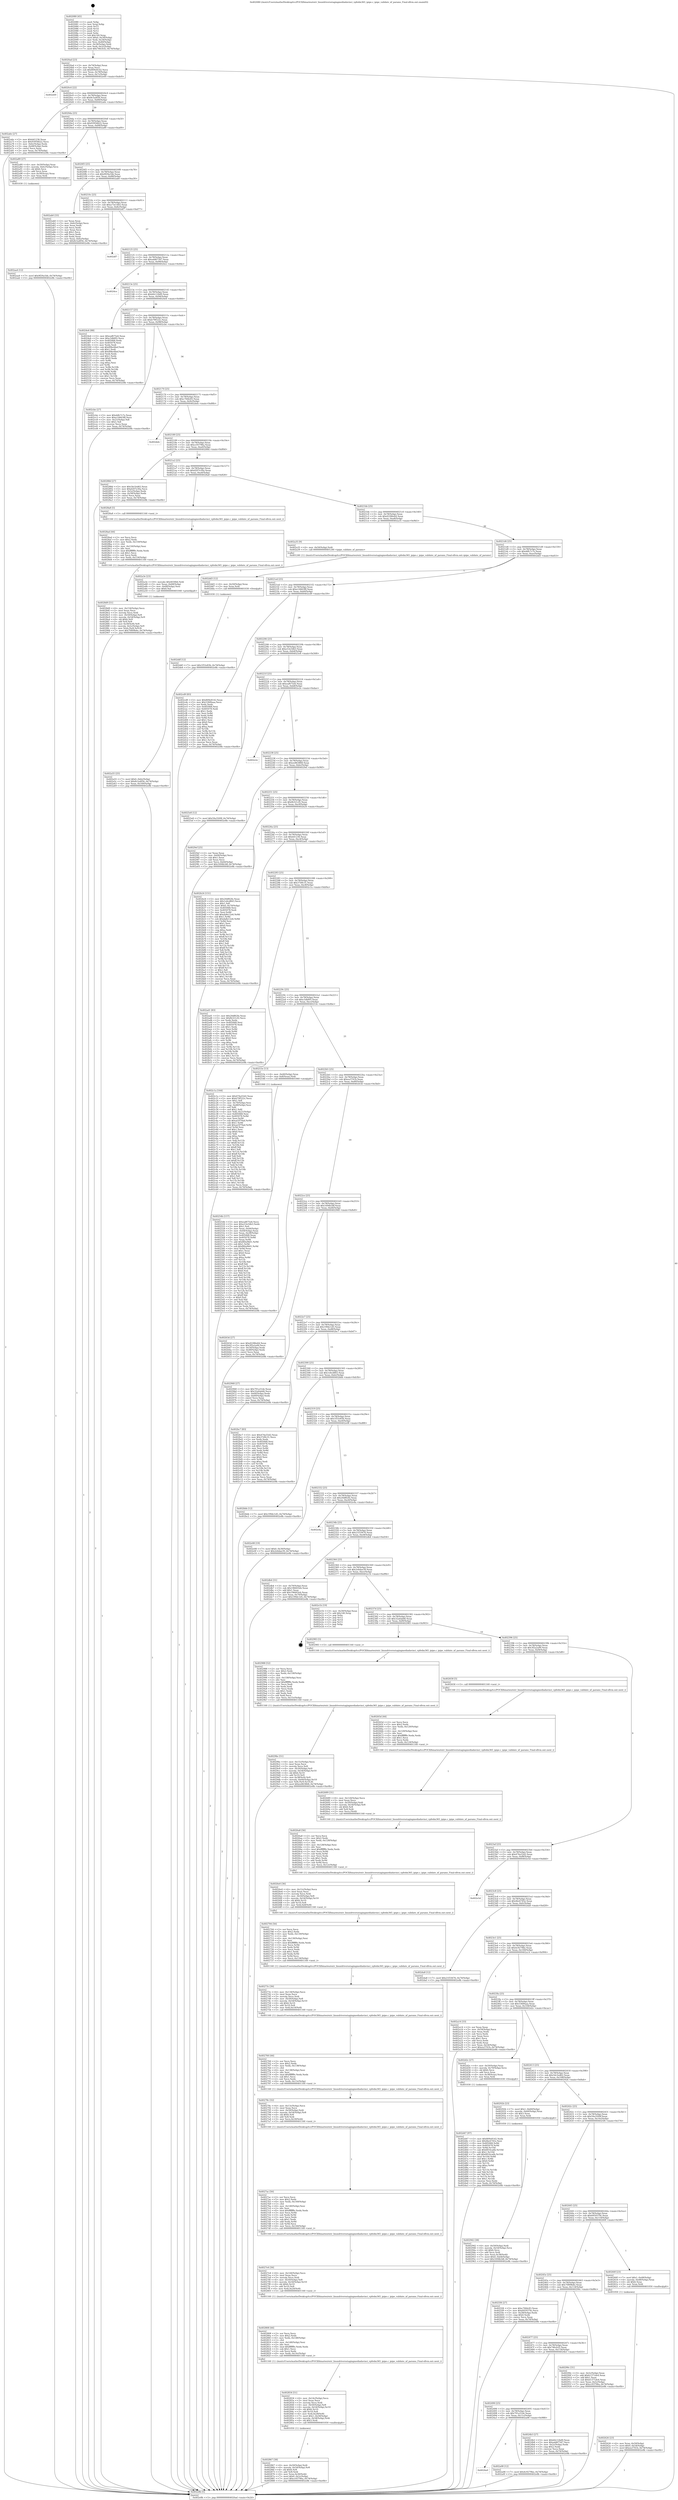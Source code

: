 digraph "0x402080" {
  label = "0x402080 (/mnt/c/Users/mathe/Desktop/tcc/POCII/binaries/extr_linuxdriversstagingmediadavinci_vpfedm365_ipipe.c_ipipe_validate_nf_params_Final-ollvm.out::main(0))"
  labelloc = "t"
  node[shape=record]

  Entry [label="",width=0.3,height=0.3,shape=circle,fillcolor=black,style=filled]
  "0x4020ad" [label="{
     0x4020ad [23]\l
     | [instrs]\l
     &nbsp;&nbsp;0x4020ad \<+3\>: mov -0x74(%rbp),%eax\l
     &nbsp;&nbsp;0x4020b0 \<+2\>: mov %eax,%ecx\l
     &nbsp;&nbsp;0x4020b2 \<+6\>: sub $0x809e8142,%ecx\l
     &nbsp;&nbsp;0x4020b8 \<+3\>: mov %eax,-0x78(%rbp)\l
     &nbsp;&nbsp;0x4020bb \<+3\>: mov %ecx,-0x7c(%rbp)\l
     &nbsp;&nbsp;0x4020be \<+6\>: je 0000000000402e69 \<main+0xde9\>\l
  }"]
  "0x402e69" [label="{
     0x402e69\l
  }", style=dashed]
  "0x4020c4" [label="{
     0x4020c4 [22]\l
     | [instrs]\l
     &nbsp;&nbsp;0x4020c4 \<+5\>: jmp 00000000004020c9 \<main+0x49\>\l
     &nbsp;&nbsp;0x4020c9 \<+3\>: mov -0x78(%rbp),%eax\l
     &nbsp;&nbsp;0x4020cc \<+5\>: sub $0x8c5a4f56,%eax\l
     &nbsp;&nbsp;0x4020d1 \<+3\>: mov %eax,-0x80(%rbp)\l
     &nbsp;&nbsp;0x4020d4 \<+6\>: je 0000000000402a6e \<main+0x9ee\>\l
  }"]
  Exit [label="",width=0.3,height=0.3,shape=circle,fillcolor=black,style=filled,peripheries=2]
  "0x402a6e" [label="{
     0x402a6e [27]\l
     | [instrs]\l
     &nbsp;&nbsp;0x402a6e \<+5\>: mov $0xb41236,%eax\l
     &nbsp;&nbsp;0x402a73 \<+5\>: mov $0x93956b22,%ecx\l
     &nbsp;&nbsp;0x402a78 \<+3\>: mov -0x6c(%rbp),%edx\l
     &nbsp;&nbsp;0x402a7b \<+3\>: cmp -0x48(%rbp),%edx\l
     &nbsp;&nbsp;0x402a7e \<+3\>: cmovl %ecx,%eax\l
     &nbsp;&nbsp;0x402a81 \<+3\>: mov %eax,-0x74(%rbp)\l
     &nbsp;&nbsp;0x402a84 \<+5\>: jmp 0000000000402e8b \<main+0xe0b\>\l
  }"]
  "0x4020da" [label="{
     0x4020da [25]\l
     | [instrs]\l
     &nbsp;&nbsp;0x4020da \<+5\>: jmp 00000000004020df \<main+0x5f\>\l
     &nbsp;&nbsp;0x4020df \<+3\>: mov -0x78(%rbp),%eax\l
     &nbsp;&nbsp;0x4020e2 \<+5\>: sub $0x93956b22,%eax\l
     &nbsp;&nbsp;0x4020e7 \<+6\>: mov %eax,-0x84(%rbp)\l
     &nbsp;&nbsp;0x4020ed \<+6\>: je 0000000000402a89 \<main+0xa09\>\l
  }"]
  "0x402ddf" [label="{
     0x402ddf [12]\l
     | [instrs]\l
     &nbsp;&nbsp;0x402ddf \<+7\>: movl $0x1f55e83b,-0x74(%rbp)\l
     &nbsp;&nbsp;0x402de6 \<+5\>: jmp 0000000000402e8b \<main+0xe0b\>\l
  }"]
  "0x402a89" [label="{
     0x402a89 [27]\l
     | [instrs]\l
     &nbsp;&nbsp;0x402a89 \<+4\>: mov -0x50(%rbp),%rax\l
     &nbsp;&nbsp;0x402a8d \<+4\>: movslq -0x6c(%rbp),%rcx\l
     &nbsp;&nbsp;0x402a91 \<+4\>: shl $0x6,%rcx\l
     &nbsp;&nbsp;0x402a95 \<+3\>: add %rcx,%rax\l
     &nbsp;&nbsp;0x402a98 \<+4\>: mov 0x30(%rax),%rax\l
     &nbsp;&nbsp;0x402a9c \<+3\>: mov %rax,%rdi\l
     &nbsp;&nbsp;0x402a9f \<+5\>: call 0000000000401030 \<free@plt\>\l
     | [calls]\l
     &nbsp;&nbsp;0x401030 \{1\} (unknown)\l
  }"]
  "0x4020f3" [label="{
     0x4020f3 [25]\l
     | [instrs]\l
     &nbsp;&nbsp;0x4020f3 \<+5\>: jmp 00000000004020f8 \<main+0x78\>\l
     &nbsp;&nbsp;0x4020f8 \<+3\>: mov -0x78(%rbp),%eax\l
     &nbsp;&nbsp;0x4020fb \<+5\>: sub $0x9f29a1bb,%eax\l
     &nbsp;&nbsp;0x402100 \<+6\>: mov %eax,-0x88(%rbp)\l
     &nbsp;&nbsp;0x402106 \<+6\>: je 0000000000402ab0 \<main+0xa30\>\l
  }"]
  "0x402d47" [label="{
     0x402d47 [97]\l
     | [instrs]\l
     &nbsp;&nbsp;0x402d47 \<+5\>: mov $0x809e8142,%edx\l
     &nbsp;&nbsp;0x402d4c \<+5\>: mov $0x4bc6745e,%esi\l
     &nbsp;&nbsp;0x402d51 \<+8\>: mov 0x405068,%r8d\l
     &nbsp;&nbsp;0x402d59 \<+8\>: mov 0x405078,%r9d\l
     &nbsp;&nbsp;0x402d61 \<+3\>: mov %r8d,%r10d\l
     &nbsp;&nbsp;0x402d64 \<+7\>: sub $0x6816ca6b,%r10d\l
     &nbsp;&nbsp;0x402d6b \<+4\>: sub $0x1,%r10d\l
     &nbsp;&nbsp;0x402d6f \<+7\>: add $0x6816ca6b,%r10d\l
     &nbsp;&nbsp;0x402d76 \<+4\>: imul %r10d,%r8d\l
     &nbsp;&nbsp;0x402d7a \<+4\>: and $0x1,%r8d\l
     &nbsp;&nbsp;0x402d7e \<+4\>: cmp $0x0,%r8d\l
     &nbsp;&nbsp;0x402d82 \<+4\>: sete %r11b\l
     &nbsp;&nbsp;0x402d86 \<+4\>: cmp $0xa,%r9d\l
     &nbsp;&nbsp;0x402d8a \<+3\>: setl %bl\l
     &nbsp;&nbsp;0x402d8d \<+3\>: mov %r11b,%r14b\l
     &nbsp;&nbsp;0x402d90 \<+3\>: and %bl,%r14b\l
     &nbsp;&nbsp;0x402d93 \<+3\>: xor %bl,%r11b\l
     &nbsp;&nbsp;0x402d96 \<+3\>: or %r11b,%r14b\l
     &nbsp;&nbsp;0x402d99 \<+4\>: test $0x1,%r14b\l
     &nbsp;&nbsp;0x402d9d \<+3\>: cmovne %esi,%edx\l
     &nbsp;&nbsp;0x402da0 \<+3\>: mov %edx,-0x74(%rbp)\l
     &nbsp;&nbsp;0x402da3 \<+5\>: jmp 0000000000402e8b \<main+0xe0b\>\l
  }"]
  "0x402ab0" [label="{
     0x402ab0 [33]\l
     | [instrs]\l
     &nbsp;&nbsp;0x402ab0 \<+2\>: xor %eax,%eax\l
     &nbsp;&nbsp;0x402ab2 \<+3\>: mov -0x6c(%rbp),%ecx\l
     &nbsp;&nbsp;0x402ab5 \<+2\>: mov %eax,%edx\l
     &nbsp;&nbsp;0x402ab7 \<+2\>: sub %ecx,%edx\l
     &nbsp;&nbsp;0x402ab9 \<+2\>: mov %eax,%ecx\l
     &nbsp;&nbsp;0x402abb \<+3\>: sub $0x1,%ecx\l
     &nbsp;&nbsp;0x402abe \<+2\>: add %ecx,%edx\l
     &nbsp;&nbsp;0x402ac0 \<+2\>: sub %edx,%eax\l
     &nbsp;&nbsp;0x402ac2 \<+3\>: mov %eax,-0x6c(%rbp)\l
     &nbsp;&nbsp;0x402ac5 \<+7\>: movl $0x8c5a4f56,-0x74(%rbp)\l
     &nbsp;&nbsp;0x402acc \<+5\>: jmp 0000000000402e8b \<main+0xe0b\>\l
  }"]
  "0x40210c" [label="{
     0x40210c [25]\l
     | [instrs]\l
     &nbsp;&nbsp;0x40210c \<+5\>: jmp 0000000000402111 \<main+0x91\>\l
     &nbsp;&nbsp;0x402111 \<+3\>: mov -0x78(%rbp),%eax\l
     &nbsp;&nbsp;0x402114 \<+5\>: sub $0xa73e14b5,%eax\l
     &nbsp;&nbsp;0x402119 \<+6\>: mov %eax,-0x8c(%rbp)\l
     &nbsp;&nbsp;0x40211f \<+6\>: je 0000000000402df7 \<main+0xd77\>\l
  }"]
  "0x402aa4" [label="{
     0x402aa4 [12]\l
     | [instrs]\l
     &nbsp;&nbsp;0x402aa4 \<+7\>: movl $0x9f29a1bb,-0x74(%rbp)\l
     &nbsp;&nbsp;0x402aab \<+5\>: jmp 0000000000402e8b \<main+0xe0b\>\l
  }"]
  "0x402df7" [label="{
     0x402df7\l
  }", style=dashed]
  "0x402125" [label="{
     0x402125 [25]\l
     | [instrs]\l
     &nbsp;&nbsp;0x402125 \<+5\>: jmp 000000000040212a \<main+0xaa\>\l
     &nbsp;&nbsp;0x40212a \<+3\>: mov -0x78(%rbp),%eax\l
     &nbsp;&nbsp;0x40212d \<+5\>: sub $0xadd67347,%eax\l
     &nbsp;&nbsp;0x402132 \<+6\>: mov %eax,-0x90(%rbp)\l
     &nbsp;&nbsp;0x402138 \<+6\>: je 00000000004024ce \<main+0x44e\>\l
  }"]
  "0x402a55" [label="{
     0x402a55 [25]\l
     | [instrs]\l
     &nbsp;&nbsp;0x402a55 \<+7\>: movl $0x0,-0x6c(%rbp)\l
     &nbsp;&nbsp;0x402a5c \<+7\>: movl $0x8c5a4f56,-0x74(%rbp)\l
     &nbsp;&nbsp;0x402a63 \<+6\>: mov %eax,-0x160(%rbp)\l
     &nbsp;&nbsp;0x402a69 \<+5\>: jmp 0000000000402e8b \<main+0xe0b\>\l
  }"]
  "0x4024ce" [label="{
     0x4024ce\l
  }", style=dashed]
  "0x40213e" [label="{
     0x40213e [25]\l
     | [instrs]\l
     &nbsp;&nbsp;0x40213e \<+5\>: jmp 0000000000402143 \<main+0xc3\>\l
     &nbsp;&nbsp;0x402143 \<+3\>: mov -0x78(%rbp),%eax\l
     &nbsp;&nbsp;0x402146 \<+5\>: sub $0xb0c12bd9,%eax\l
     &nbsp;&nbsp;0x40214b \<+6\>: mov %eax,-0x94(%rbp)\l
     &nbsp;&nbsp;0x402151 \<+6\>: je 00000000004024e6 \<main+0x466\>\l
  }"]
  "0x402a3e" [label="{
     0x402a3e [23]\l
     | [instrs]\l
     &nbsp;&nbsp;0x402a3e \<+10\>: movabs $0x4030b6,%rdi\l
     &nbsp;&nbsp;0x402a48 \<+3\>: mov %eax,-0x68(%rbp)\l
     &nbsp;&nbsp;0x402a4b \<+3\>: mov -0x68(%rbp),%esi\l
     &nbsp;&nbsp;0x402a4e \<+2\>: mov $0x0,%al\l
     &nbsp;&nbsp;0x402a50 \<+5\>: call 0000000000401040 \<printf@plt\>\l
     | [calls]\l
     &nbsp;&nbsp;0x401040 \{1\} (unknown)\l
  }"]
  "0x4024e6" [label="{
     0x4024e6 [88]\l
     | [instrs]\l
     &nbsp;&nbsp;0x4024e6 \<+5\>: mov $0xeaf675e6,%eax\l
     &nbsp;&nbsp;0x4024eb \<+5\>: mov $0xc5dbf05,%ecx\l
     &nbsp;&nbsp;0x4024f0 \<+7\>: mov 0x405068,%edx\l
     &nbsp;&nbsp;0x4024f7 \<+7\>: mov 0x405078,%esi\l
     &nbsp;&nbsp;0x4024fe \<+2\>: mov %edx,%edi\l
     &nbsp;&nbsp;0x402500 \<+6\>: sub $0x89bc6bef,%edi\l
     &nbsp;&nbsp;0x402506 \<+3\>: sub $0x1,%edi\l
     &nbsp;&nbsp;0x402509 \<+6\>: add $0x89bc6bef,%edi\l
     &nbsp;&nbsp;0x40250f \<+3\>: imul %edi,%edx\l
     &nbsp;&nbsp;0x402512 \<+3\>: and $0x1,%edx\l
     &nbsp;&nbsp;0x402515 \<+3\>: cmp $0x0,%edx\l
     &nbsp;&nbsp;0x402518 \<+4\>: sete %r8b\l
     &nbsp;&nbsp;0x40251c \<+3\>: cmp $0xa,%esi\l
     &nbsp;&nbsp;0x40251f \<+4\>: setl %r9b\l
     &nbsp;&nbsp;0x402523 \<+3\>: mov %r8b,%r10b\l
     &nbsp;&nbsp;0x402526 \<+3\>: and %r9b,%r10b\l
     &nbsp;&nbsp;0x402529 \<+3\>: xor %r9b,%r8b\l
     &nbsp;&nbsp;0x40252c \<+3\>: or %r8b,%r10b\l
     &nbsp;&nbsp;0x40252f \<+4\>: test $0x1,%r10b\l
     &nbsp;&nbsp;0x402533 \<+3\>: cmovne %ecx,%eax\l
     &nbsp;&nbsp;0x402536 \<+3\>: mov %eax,-0x74(%rbp)\l
     &nbsp;&nbsp;0x402539 \<+5\>: jmp 0000000000402e8b \<main+0xe0b\>\l
  }"]
  "0x402157" [label="{
     0x402157 [25]\l
     | [instrs]\l
     &nbsp;&nbsp;0x402157 \<+5\>: jmp 000000000040215c \<main+0xdc\>\l
     &nbsp;&nbsp;0x40215c \<+3\>: mov -0x78(%rbp),%eax\l
     &nbsp;&nbsp;0x40215f \<+5\>: sub $0xb79f522c,%eax\l
     &nbsp;&nbsp;0x402164 \<+6\>: mov %eax,-0x98(%rbp)\l
     &nbsp;&nbsp;0x40216a \<+6\>: je 0000000000402cbe \<main+0xc3e\>\l
  }"]
  "0x4024a9" [label="{
     0x4024a9\l
  }", style=dashed]
  "0x402cbe" [label="{
     0x402cbe [27]\l
     | [instrs]\l
     &nbsp;&nbsp;0x402cbe \<+5\>: mov $0xddfc7c7e,%eax\l
     &nbsp;&nbsp;0x402cc3 \<+5\>: mov $0xe14663f8,%ecx\l
     &nbsp;&nbsp;0x402cc8 \<+3\>: mov -0x21(%rbp),%dl\l
     &nbsp;&nbsp;0x402ccb \<+3\>: test $0x1,%dl\l
     &nbsp;&nbsp;0x402cce \<+3\>: cmovne %ecx,%eax\l
     &nbsp;&nbsp;0x402cd1 \<+3\>: mov %eax,-0x74(%rbp)\l
     &nbsp;&nbsp;0x402cd4 \<+5\>: jmp 0000000000402e8b \<main+0xe0b\>\l
  }"]
  "0x402170" [label="{
     0x402170 [25]\l
     | [instrs]\l
     &nbsp;&nbsp;0x402170 \<+5\>: jmp 0000000000402175 \<main+0xf5\>\l
     &nbsp;&nbsp;0x402175 \<+3\>: mov -0x78(%rbp),%eax\l
     &nbsp;&nbsp;0x402178 \<+5\>: sub $0xc76fdc83,%eax\l
     &nbsp;&nbsp;0x40217d \<+6\>: mov %eax,-0x9c(%rbp)\l
     &nbsp;&nbsp;0x402183 \<+6\>: je 0000000000402deb \<main+0xd6b\>\l
  }"]
  "0x402a08" [label="{
     0x402a08 [12]\l
     | [instrs]\l
     &nbsp;&nbsp;0x402a08 \<+7\>: movl $0x4c9279be,-0x74(%rbp)\l
     &nbsp;&nbsp;0x402a0f \<+5\>: jmp 0000000000402e8b \<main+0xe0b\>\l
  }"]
  "0x402deb" [label="{
     0x402deb\l
  }", style=dashed]
  "0x402189" [label="{
     0x402189 [25]\l
     | [instrs]\l
     &nbsp;&nbsp;0x402189 \<+5\>: jmp 000000000040218e \<main+0x10e\>\l
     &nbsp;&nbsp;0x40218e \<+3\>: mov -0x78(%rbp),%eax\l
     &nbsp;&nbsp;0x402191 \<+5\>: sub $0xcc93796a,%eax\l
     &nbsp;&nbsp;0x402196 \<+6\>: mov %eax,-0xa0(%rbp)\l
     &nbsp;&nbsp;0x40219c \<+6\>: je 000000000040288d \<main+0x80d\>\l
  }"]
  "0x4029bc" [label="{
     0x4029bc [51]\l
     | [instrs]\l
     &nbsp;&nbsp;0x4029bc \<+6\>: mov -0x15c(%rbp),%ecx\l
     &nbsp;&nbsp;0x4029c2 \<+3\>: imul %eax,%ecx\l
     &nbsp;&nbsp;0x4029c5 \<+3\>: movslq %ecx,%r8\l
     &nbsp;&nbsp;0x4029c8 \<+4\>: mov -0x50(%rbp),%r9\l
     &nbsp;&nbsp;0x4029cc \<+4\>: movslq -0x54(%rbp),%r10\l
     &nbsp;&nbsp;0x4029d0 \<+4\>: shl $0x6,%r10\l
     &nbsp;&nbsp;0x4029d4 \<+3\>: add %r10,%r9\l
     &nbsp;&nbsp;0x4029d7 \<+4\>: mov 0x38(%r9),%r9\l
     &nbsp;&nbsp;0x4029db \<+4\>: movslq -0x64(%rbp),%r10\l
     &nbsp;&nbsp;0x4029df \<+4\>: mov %r8,(%r9,%r10,8)\l
     &nbsp;&nbsp;0x4029e3 \<+7\>: movl $0xee863868,-0x74(%rbp)\l
     &nbsp;&nbsp;0x4029ea \<+5\>: jmp 0000000000402e8b \<main+0xe0b\>\l
  }"]
  "0x40288d" [label="{
     0x40288d [27]\l
     | [instrs]\l
     &nbsp;&nbsp;0x40288d \<+5\>: mov $0x54c5ed62,%eax\l
     &nbsp;&nbsp;0x402892 \<+5\>: mov $0xd207e30a,%ecx\l
     &nbsp;&nbsp;0x402897 \<+3\>: mov -0x5c(%rbp),%edx\l
     &nbsp;&nbsp;0x40289a \<+3\>: cmp -0x58(%rbp),%edx\l
     &nbsp;&nbsp;0x40289d \<+3\>: cmovl %ecx,%eax\l
     &nbsp;&nbsp;0x4028a0 \<+3\>: mov %eax,-0x74(%rbp)\l
     &nbsp;&nbsp;0x4028a3 \<+5\>: jmp 0000000000402e8b \<main+0xe0b\>\l
  }"]
  "0x4021a2" [label="{
     0x4021a2 [25]\l
     | [instrs]\l
     &nbsp;&nbsp;0x4021a2 \<+5\>: jmp 00000000004021a7 \<main+0x127\>\l
     &nbsp;&nbsp;0x4021a7 \<+3\>: mov -0x78(%rbp),%eax\l
     &nbsp;&nbsp;0x4021aa \<+5\>: sub $0xd207e30a,%eax\l
     &nbsp;&nbsp;0x4021af \<+6\>: mov %eax,-0xa4(%rbp)\l
     &nbsp;&nbsp;0x4021b5 \<+6\>: je 00000000004028a8 \<main+0x828\>\l
  }"]
  "0x402988" [label="{
     0x402988 [52]\l
     | [instrs]\l
     &nbsp;&nbsp;0x402988 \<+2\>: xor %ecx,%ecx\l
     &nbsp;&nbsp;0x40298a \<+5\>: mov $0x2,%edx\l
     &nbsp;&nbsp;0x40298f \<+6\>: mov %edx,-0x158(%rbp)\l
     &nbsp;&nbsp;0x402995 \<+1\>: cltd\l
     &nbsp;&nbsp;0x402996 \<+6\>: mov -0x158(%rbp),%esi\l
     &nbsp;&nbsp;0x40299c \<+2\>: idiv %esi\l
     &nbsp;&nbsp;0x40299e \<+6\>: imul $0xfffffffe,%edx,%edx\l
     &nbsp;&nbsp;0x4029a4 \<+2\>: mov %ecx,%edi\l
     &nbsp;&nbsp;0x4029a6 \<+2\>: sub %edx,%edi\l
     &nbsp;&nbsp;0x4029a8 \<+2\>: mov %ecx,%edx\l
     &nbsp;&nbsp;0x4029aa \<+3\>: sub $0x1,%edx\l
     &nbsp;&nbsp;0x4029ad \<+2\>: add %edx,%edi\l
     &nbsp;&nbsp;0x4029af \<+2\>: sub %edi,%ecx\l
     &nbsp;&nbsp;0x4029b1 \<+6\>: mov %ecx,-0x15c(%rbp)\l
     &nbsp;&nbsp;0x4029b7 \<+5\>: call 0000000000401160 \<next_i\>\l
     | [calls]\l
     &nbsp;&nbsp;0x401160 \{1\} (/mnt/c/Users/mathe/Desktop/tcc/POCII/binaries/extr_linuxdriversstagingmediadavinci_vpfedm365_ipipe.c_ipipe_validate_nf_params_Final-ollvm.out::next_i)\l
  }"]
  "0x4028a8" [label="{
     0x4028a8 [5]\l
     | [instrs]\l
     &nbsp;&nbsp;0x4028a8 \<+5\>: call 0000000000401160 \<next_i\>\l
     | [calls]\l
     &nbsp;&nbsp;0x401160 \{1\} (/mnt/c/Users/mathe/Desktop/tcc/POCII/binaries/extr_linuxdriversstagingmediadavinci_vpfedm365_ipipe.c_ipipe_validate_nf_params_Final-ollvm.out::next_i)\l
  }"]
  "0x4021bb" [label="{
     0x4021bb [25]\l
     | [instrs]\l
     &nbsp;&nbsp;0x4021bb \<+5\>: jmp 00000000004021c0 \<main+0x140\>\l
     &nbsp;&nbsp;0x4021c0 \<+3\>: mov -0x78(%rbp),%eax\l
     &nbsp;&nbsp;0x4021c3 \<+5\>: sub $0xd2286e64,%eax\l
     &nbsp;&nbsp;0x4021c8 \<+6\>: mov %eax,-0xa8(%rbp)\l
     &nbsp;&nbsp;0x4021ce \<+6\>: je 0000000000402a35 \<main+0x9b5\>\l
  }"]
  "0x402942" [label="{
     0x402942 [38]\l
     | [instrs]\l
     &nbsp;&nbsp;0x402942 \<+4\>: mov -0x50(%rbp),%rdi\l
     &nbsp;&nbsp;0x402946 \<+4\>: movslq -0x54(%rbp),%rcx\l
     &nbsp;&nbsp;0x40294a \<+4\>: shl $0x6,%rcx\l
     &nbsp;&nbsp;0x40294e \<+3\>: add %rcx,%rdi\l
     &nbsp;&nbsp;0x402951 \<+4\>: mov %rax,0x38(%rdi)\l
     &nbsp;&nbsp;0x402955 \<+7\>: movl $0x0,-0x64(%rbp)\l
     &nbsp;&nbsp;0x40295c \<+7\>: movl $0x1694b3df,-0x74(%rbp)\l
     &nbsp;&nbsp;0x402963 \<+5\>: jmp 0000000000402e8b \<main+0xe0b\>\l
  }"]
  "0x402a35" [label="{
     0x402a35 [9]\l
     | [instrs]\l
     &nbsp;&nbsp;0x402a35 \<+4\>: mov -0x50(%rbp),%rdi\l
     &nbsp;&nbsp;0x402a39 \<+5\>: call 0000000000401240 \<ipipe_validate_nf_params\>\l
     | [calls]\l
     &nbsp;&nbsp;0x401240 \{1\} (/mnt/c/Users/mathe/Desktop/tcc/POCII/binaries/extr_linuxdriversstagingmediadavinci_vpfedm365_ipipe.c_ipipe_validate_nf_params_Final-ollvm.out::ipipe_validate_nf_params)\l
  }"]
  "0x4021d4" [label="{
     0x4021d4 [25]\l
     | [instrs]\l
     &nbsp;&nbsp;0x4021d4 \<+5\>: jmp 00000000004021d9 \<main+0x159\>\l
     &nbsp;&nbsp;0x4021d9 \<+3\>: mov -0x78(%rbp),%eax\l
     &nbsp;&nbsp;0x4021dc \<+5\>: sub $0xddfc7c7e,%eax\l
     &nbsp;&nbsp;0x4021e1 \<+6\>: mov %eax,-0xac(%rbp)\l
     &nbsp;&nbsp;0x4021e7 \<+6\>: je 0000000000402dd3 \<main+0xd53\>\l
  }"]
  "0x4028d9" [label="{
     0x4028d9 [51]\l
     | [instrs]\l
     &nbsp;&nbsp;0x4028d9 \<+6\>: mov -0x154(%rbp),%ecx\l
     &nbsp;&nbsp;0x4028df \<+3\>: imul %eax,%ecx\l
     &nbsp;&nbsp;0x4028e2 \<+3\>: movslq %ecx,%rdi\l
     &nbsp;&nbsp;0x4028e5 \<+4\>: mov -0x50(%rbp),%r8\l
     &nbsp;&nbsp;0x4028e9 \<+4\>: movslq -0x54(%rbp),%r9\l
     &nbsp;&nbsp;0x4028ed \<+4\>: shl $0x6,%r9\l
     &nbsp;&nbsp;0x4028f1 \<+3\>: add %r9,%r8\l
     &nbsp;&nbsp;0x4028f4 \<+4\>: mov 0x30(%r8),%r8\l
     &nbsp;&nbsp;0x4028f8 \<+4\>: movslq -0x5c(%rbp),%r9\l
     &nbsp;&nbsp;0x4028fc \<+4\>: mov %rdi,(%r8,%r9,8)\l
     &nbsp;&nbsp;0x402900 \<+7\>: movl $0x70f09b4e,-0x74(%rbp)\l
     &nbsp;&nbsp;0x402907 \<+5\>: jmp 0000000000402e8b \<main+0xe0b\>\l
  }"]
  "0x402dd3" [label="{
     0x402dd3 [12]\l
     | [instrs]\l
     &nbsp;&nbsp;0x402dd3 \<+4\>: mov -0x50(%rbp),%rax\l
     &nbsp;&nbsp;0x402dd7 \<+3\>: mov %rax,%rdi\l
     &nbsp;&nbsp;0x402dda \<+5\>: call 0000000000401030 \<free@plt\>\l
     | [calls]\l
     &nbsp;&nbsp;0x401030 \{1\} (unknown)\l
  }"]
  "0x4021ed" [label="{
     0x4021ed [25]\l
     | [instrs]\l
     &nbsp;&nbsp;0x4021ed \<+5\>: jmp 00000000004021f2 \<main+0x172\>\l
     &nbsp;&nbsp;0x4021f2 \<+3\>: mov -0x78(%rbp),%eax\l
     &nbsp;&nbsp;0x4021f5 \<+5\>: sub $0xe14663f8,%eax\l
     &nbsp;&nbsp;0x4021fa \<+6\>: mov %eax,-0xb0(%rbp)\l
     &nbsp;&nbsp;0x402200 \<+6\>: je 0000000000402cd9 \<main+0xc59\>\l
  }"]
  "0x4028ad" [label="{
     0x4028ad [44]\l
     | [instrs]\l
     &nbsp;&nbsp;0x4028ad \<+2\>: xor %ecx,%ecx\l
     &nbsp;&nbsp;0x4028af \<+5\>: mov $0x2,%edx\l
     &nbsp;&nbsp;0x4028b4 \<+6\>: mov %edx,-0x150(%rbp)\l
     &nbsp;&nbsp;0x4028ba \<+1\>: cltd\l
     &nbsp;&nbsp;0x4028bb \<+6\>: mov -0x150(%rbp),%esi\l
     &nbsp;&nbsp;0x4028c1 \<+2\>: idiv %esi\l
     &nbsp;&nbsp;0x4028c3 \<+6\>: imul $0xfffffffe,%edx,%edx\l
     &nbsp;&nbsp;0x4028c9 \<+3\>: sub $0x1,%ecx\l
     &nbsp;&nbsp;0x4028cc \<+2\>: sub %ecx,%edx\l
     &nbsp;&nbsp;0x4028ce \<+6\>: mov %edx,-0x154(%rbp)\l
     &nbsp;&nbsp;0x4028d4 \<+5\>: call 0000000000401160 \<next_i\>\l
     | [calls]\l
     &nbsp;&nbsp;0x401160 \{1\} (/mnt/c/Users/mathe/Desktop/tcc/POCII/binaries/extr_linuxdriversstagingmediadavinci_vpfedm365_ipipe.c_ipipe_validate_nf_params_Final-ollvm.out::next_i)\l
  }"]
  "0x402cd9" [label="{
     0x402cd9 [83]\l
     | [instrs]\l
     &nbsp;&nbsp;0x402cd9 \<+5\>: mov $0x809e8142,%eax\l
     &nbsp;&nbsp;0x402cde \<+5\>: mov $0x53fd9aaa,%ecx\l
     &nbsp;&nbsp;0x402ce3 \<+2\>: xor %edx,%edx\l
     &nbsp;&nbsp;0x402ce5 \<+7\>: mov 0x405068,%esi\l
     &nbsp;&nbsp;0x402cec \<+7\>: mov 0x405078,%edi\l
     &nbsp;&nbsp;0x402cf3 \<+3\>: sub $0x1,%edx\l
     &nbsp;&nbsp;0x402cf6 \<+3\>: mov %esi,%r8d\l
     &nbsp;&nbsp;0x402cf9 \<+3\>: add %edx,%r8d\l
     &nbsp;&nbsp;0x402cfc \<+4\>: imul %r8d,%esi\l
     &nbsp;&nbsp;0x402d00 \<+3\>: and $0x1,%esi\l
     &nbsp;&nbsp;0x402d03 \<+3\>: cmp $0x0,%esi\l
     &nbsp;&nbsp;0x402d06 \<+4\>: sete %r9b\l
     &nbsp;&nbsp;0x402d0a \<+3\>: cmp $0xa,%edi\l
     &nbsp;&nbsp;0x402d0d \<+4\>: setl %r10b\l
     &nbsp;&nbsp;0x402d11 \<+3\>: mov %r9b,%r11b\l
     &nbsp;&nbsp;0x402d14 \<+3\>: and %r10b,%r11b\l
     &nbsp;&nbsp;0x402d17 \<+3\>: xor %r10b,%r9b\l
     &nbsp;&nbsp;0x402d1a \<+3\>: or %r9b,%r11b\l
     &nbsp;&nbsp;0x402d1d \<+4\>: test $0x1,%r11b\l
     &nbsp;&nbsp;0x402d21 \<+3\>: cmovne %ecx,%eax\l
     &nbsp;&nbsp;0x402d24 \<+3\>: mov %eax,-0x74(%rbp)\l
     &nbsp;&nbsp;0x402d27 \<+5\>: jmp 0000000000402e8b \<main+0xe0b\>\l
  }"]
  "0x402206" [label="{
     0x402206 [25]\l
     | [instrs]\l
     &nbsp;&nbsp;0x402206 \<+5\>: jmp 000000000040220b \<main+0x18b\>\l
     &nbsp;&nbsp;0x40220b \<+3\>: mov -0x78(%rbp),%eax\l
     &nbsp;&nbsp;0x40220e \<+5\>: sub $0xe53e54b3,%eax\l
     &nbsp;&nbsp;0x402213 \<+6\>: mov %eax,-0xb4(%rbp)\l
     &nbsp;&nbsp;0x402219 \<+6\>: je 00000000004025e8 \<main+0x568\>\l
  }"]
  "0x402867" [label="{
     0x402867 [38]\l
     | [instrs]\l
     &nbsp;&nbsp;0x402867 \<+4\>: mov -0x50(%rbp),%rdi\l
     &nbsp;&nbsp;0x40286b \<+4\>: movslq -0x54(%rbp),%r8\l
     &nbsp;&nbsp;0x40286f \<+4\>: shl $0x6,%r8\l
     &nbsp;&nbsp;0x402873 \<+3\>: add %r8,%rdi\l
     &nbsp;&nbsp;0x402876 \<+4\>: mov %rax,0x30(%rdi)\l
     &nbsp;&nbsp;0x40287a \<+7\>: movl $0x0,-0x5c(%rbp)\l
     &nbsp;&nbsp;0x402881 \<+7\>: movl $0xcc93796a,-0x74(%rbp)\l
     &nbsp;&nbsp;0x402888 \<+5\>: jmp 0000000000402e8b \<main+0xe0b\>\l
  }"]
  "0x4025e8" [label="{
     0x4025e8 [12]\l
     | [instrs]\l
     &nbsp;&nbsp;0x4025e8 \<+7\>: movl $0x59a3509f,-0x74(%rbp)\l
     &nbsp;&nbsp;0x4025ef \<+5\>: jmp 0000000000402e8b \<main+0xe0b\>\l
  }"]
  "0x40221f" [label="{
     0x40221f [25]\l
     | [instrs]\l
     &nbsp;&nbsp;0x40221f \<+5\>: jmp 0000000000402224 \<main+0x1a4\>\l
     &nbsp;&nbsp;0x402224 \<+3\>: mov -0x78(%rbp),%eax\l
     &nbsp;&nbsp;0x402227 \<+5\>: sub $0xeaf675e6,%eax\l
     &nbsp;&nbsp;0x40222c \<+6\>: mov %eax,-0xb8(%rbp)\l
     &nbsp;&nbsp;0x402232 \<+6\>: je 0000000000402e2e \<main+0xdae\>\l
  }"]
  "0x402834" [label="{
     0x402834 [51]\l
     | [instrs]\l
     &nbsp;&nbsp;0x402834 \<+6\>: mov -0x14c(%rbp),%ecx\l
     &nbsp;&nbsp;0x40283a \<+3\>: imul %eax,%ecx\l
     &nbsp;&nbsp;0x40283d \<+3\>: movslq %ecx,%rdi\l
     &nbsp;&nbsp;0x402840 \<+4\>: mov -0x50(%rbp),%r8\l
     &nbsp;&nbsp;0x402844 \<+4\>: movslq -0x54(%rbp),%r10\l
     &nbsp;&nbsp;0x402848 \<+4\>: shl $0x6,%r10\l
     &nbsp;&nbsp;0x40284c \<+3\>: add %r10,%r8\l
     &nbsp;&nbsp;0x40284f \<+4\>: mov %rdi,0x28(%r8)\l
     &nbsp;&nbsp;0x402853 \<+7\>: movl $0x1,-0x58(%rbp)\l
     &nbsp;&nbsp;0x40285a \<+4\>: movslq -0x58(%rbp),%rdi\l
     &nbsp;&nbsp;0x40285e \<+4\>: shl $0x3,%rdi\l
     &nbsp;&nbsp;0x402862 \<+5\>: call 0000000000401050 \<malloc@plt\>\l
     | [calls]\l
     &nbsp;&nbsp;0x401050 \{1\} (unknown)\l
  }"]
  "0x402e2e" [label="{
     0x402e2e\l
  }", style=dashed]
  "0x402238" [label="{
     0x402238 [25]\l
     | [instrs]\l
     &nbsp;&nbsp;0x402238 \<+5\>: jmp 000000000040223d \<main+0x1bd\>\l
     &nbsp;&nbsp;0x40223d \<+3\>: mov -0x78(%rbp),%eax\l
     &nbsp;&nbsp;0x402240 \<+5\>: sub $0xee863868,%eax\l
     &nbsp;&nbsp;0x402245 \<+6\>: mov %eax,-0xbc(%rbp)\l
     &nbsp;&nbsp;0x40224b \<+6\>: je 00000000004029ef \<main+0x96f\>\l
  }"]
  "0x402808" [label="{
     0x402808 [44]\l
     | [instrs]\l
     &nbsp;&nbsp;0x402808 \<+2\>: xor %ecx,%ecx\l
     &nbsp;&nbsp;0x40280a \<+5\>: mov $0x2,%edx\l
     &nbsp;&nbsp;0x40280f \<+6\>: mov %edx,-0x148(%rbp)\l
     &nbsp;&nbsp;0x402815 \<+1\>: cltd\l
     &nbsp;&nbsp;0x402816 \<+6\>: mov -0x148(%rbp),%esi\l
     &nbsp;&nbsp;0x40281c \<+2\>: idiv %esi\l
     &nbsp;&nbsp;0x40281e \<+6\>: imul $0xfffffffe,%edx,%edx\l
     &nbsp;&nbsp;0x402824 \<+3\>: sub $0x1,%ecx\l
     &nbsp;&nbsp;0x402827 \<+2\>: sub %ecx,%edx\l
     &nbsp;&nbsp;0x402829 \<+6\>: mov %edx,-0x14c(%rbp)\l
     &nbsp;&nbsp;0x40282f \<+5\>: call 0000000000401160 \<next_i\>\l
     | [calls]\l
     &nbsp;&nbsp;0x401160 \{1\} (/mnt/c/Users/mathe/Desktop/tcc/POCII/binaries/extr_linuxdriversstagingmediadavinci_vpfedm365_ipipe.c_ipipe_validate_nf_params_Final-ollvm.out::next_i)\l
  }"]
  "0x4029ef" [label="{
     0x4029ef [25]\l
     | [instrs]\l
     &nbsp;&nbsp;0x4029ef \<+2\>: xor %eax,%eax\l
     &nbsp;&nbsp;0x4029f1 \<+3\>: mov -0x64(%rbp),%ecx\l
     &nbsp;&nbsp;0x4029f4 \<+3\>: sub $0x1,%eax\l
     &nbsp;&nbsp;0x4029f7 \<+2\>: sub %eax,%ecx\l
     &nbsp;&nbsp;0x4029f9 \<+3\>: mov %ecx,-0x64(%rbp)\l
     &nbsp;&nbsp;0x4029fc \<+7\>: movl $0x1694b3df,-0x74(%rbp)\l
     &nbsp;&nbsp;0x402a03 \<+5\>: jmp 0000000000402e8b \<main+0xe0b\>\l
  }"]
  "0x402251" [label="{
     0x402251 [25]\l
     | [instrs]\l
     &nbsp;&nbsp;0x402251 \<+5\>: jmp 0000000000402256 \<main+0x1d6\>\l
     &nbsp;&nbsp;0x402256 \<+3\>: mov -0x78(%rbp),%eax\l
     &nbsp;&nbsp;0x402259 \<+5\>: sub $0xfb321cf2,%eax\l
     &nbsp;&nbsp;0x40225e \<+6\>: mov %eax,-0xc0(%rbp)\l
     &nbsp;&nbsp;0x402264 \<+6\>: je 0000000000402b24 \<main+0xaa4\>\l
  }"]
  "0x4027e4" [label="{
     0x4027e4 [36]\l
     | [instrs]\l
     &nbsp;&nbsp;0x4027e4 \<+6\>: mov -0x144(%rbp),%ecx\l
     &nbsp;&nbsp;0x4027ea \<+3\>: imul %eax,%ecx\l
     &nbsp;&nbsp;0x4027ed \<+3\>: movslq %ecx,%rdi\l
     &nbsp;&nbsp;0x4027f0 \<+4\>: mov -0x50(%rbp),%r8\l
     &nbsp;&nbsp;0x4027f4 \<+4\>: movslq -0x54(%rbp),%r10\l
     &nbsp;&nbsp;0x4027f8 \<+4\>: shl $0x6,%r10\l
     &nbsp;&nbsp;0x4027fc \<+3\>: add %r10,%r8\l
     &nbsp;&nbsp;0x4027ff \<+4\>: mov %rdi,0x20(%r8)\l
     &nbsp;&nbsp;0x402803 \<+5\>: call 0000000000401160 \<next_i\>\l
     | [calls]\l
     &nbsp;&nbsp;0x401160 \{1\} (/mnt/c/Users/mathe/Desktop/tcc/POCII/binaries/extr_linuxdriversstagingmediadavinci_vpfedm365_ipipe.c_ipipe_validate_nf_params_Final-ollvm.out::next_i)\l
  }"]
  "0x402b24" [label="{
     0x402b24 [151]\l
     | [instrs]\l
     &nbsp;&nbsp;0x402b24 \<+5\>: mov $0x20df62fe,%eax\l
     &nbsp;&nbsp;0x402b29 \<+5\>: mov $0x1e6cd843,%ecx\l
     &nbsp;&nbsp;0x402b2e \<+2\>: mov $0x1,%dl\l
     &nbsp;&nbsp;0x402b30 \<+7\>: movl $0x0,-0x70(%rbp)\l
     &nbsp;&nbsp;0x402b37 \<+7\>: mov 0x405068,%esi\l
     &nbsp;&nbsp;0x402b3e \<+7\>: mov 0x405078,%edi\l
     &nbsp;&nbsp;0x402b45 \<+3\>: mov %esi,%r8d\l
     &nbsp;&nbsp;0x402b48 \<+7\>: add $0xda8e12e6,%r8d\l
     &nbsp;&nbsp;0x402b4f \<+4\>: sub $0x1,%r8d\l
     &nbsp;&nbsp;0x402b53 \<+7\>: sub $0xda8e12e6,%r8d\l
     &nbsp;&nbsp;0x402b5a \<+4\>: imul %r8d,%esi\l
     &nbsp;&nbsp;0x402b5e \<+3\>: and $0x1,%esi\l
     &nbsp;&nbsp;0x402b61 \<+3\>: cmp $0x0,%esi\l
     &nbsp;&nbsp;0x402b64 \<+4\>: sete %r9b\l
     &nbsp;&nbsp;0x402b68 \<+3\>: cmp $0xa,%edi\l
     &nbsp;&nbsp;0x402b6b \<+4\>: setl %r10b\l
     &nbsp;&nbsp;0x402b6f \<+3\>: mov %r9b,%r11b\l
     &nbsp;&nbsp;0x402b72 \<+4\>: xor $0xff,%r11b\l
     &nbsp;&nbsp;0x402b76 \<+3\>: mov %r10b,%bl\l
     &nbsp;&nbsp;0x402b79 \<+3\>: xor $0xff,%bl\l
     &nbsp;&nbsp;0x402b7c \<+3\>: xor $0x1,%dl\l
     &nbsp;&nbsp;0x402b7f \<+3\>: mov %r11b,%r14b\l
     &nbsp;&nbsp;0x402b82 \<+4\>: and $0xff,%r14b\l
     &nbsp;&nbsp;0x402b86 \<+3\>: and %dl,%r9b\l
     &nbsp;&nbsp;0x402b89 \<+3\>: mov %bl,%r15b\l
     &nbsp;&nbsp;0x402b8c \<+4\>: and $0xff,%r15b\l
     &nbsp;&nbsp;0x402b90 \<+3\>: and %dl,%r10b\l
     &nbsp;&nbsp;0x402b93 \<+3\>: or %r9b,%r14b\l
     &nbsp;&nbsp;0x402b96 \<+3\>: or %r10b,%r15b\l
     &nbsp;&nbsp;0x402b99 \<+3\>: xor %r15b,%r14b\l
     &nbsp;&nbsp;0x402b9c \<+3\>: or %bl,%r11b\l
     &nbsp;&nbsp;0x402b9f \<+4\>: xor $0xff,%r11b\l
     &nbsp;&nbsp;0x402ba3 \<+3\>: or $0x1,%dl\l
     &nbsp;&nbsp;0x402ba6 \<+3\>: and %dl,%r11b\l
     &nbsp;&nbsp;0x402ba9 \<+3\>: or %r11b,%r14b\l
     &nbsp;&nbsp;0x402bac \<+4\>: test $0x1,%r14b\l
     &nbsp;&nbsp;0x402bb0 \<+3\>: cmovne %ecx,%eax\l
     &nbsp;&nbsp;0x402bb3 \<+3\>: mov %eax,-0x74(%rbp)\l
     &nbsp;&nbsp;0x402bb6 \<+5\>: jmp 0000000000402e8b \<main+0xe0b\>\l
  }"]
  "0x40226a" [label="{
     0x40226a [25]\l
     | [instrs]\l
     &nbsp;&nbsp;0x40226a \<+5\>: jmp 000000000040226f \<main+0x1ef\>\l
     &nbsp;&nbsp;0x40226f \<+3\>: mov -0x78(%rbp),%eax\l
     &nbsp;&nbsp;0x402272 \<+5\>: sub $0xb41236,%eax\l
     &nbsp;&nbsp;0x402277 \<+6\>: mov %eax,-0xc4(%rbp)\l
     &nbsp;&nbsp;0x40227d \<+6\>: je 0000000000402ad1 \<main+0xa51\>\l
  }"]
  "0x4027ac" [label="{
     0x4027ac [56]\l
     | [instrs]\l
     &nbsp;&nbsp;0x4027ac \<+2\>: xor %ecx,%ecx\l
     &nbsp;&nbsp;0x4027ae \<+5\>: mov $0x2,%edx\l
     &nbsp;&nbsp;0x4027b3 \<+6\>: mov %edx,-0x140(%rbp)\l
     &nbsp;&nbsp;0x4027b9 \<+1\>: cltd\l
     &nbsp;&nbsp;0x4027ba \<+6\>: mov -0x140(%rbp),%esi\l
     &nbsp;&nbsp;0x4027c0 \<+2\>: idiv %esi\l
     &nbsp;&nbsp;0x4027c2 \<+6\>: imul $0xfffffffe,%edx,%edx\l
     &nbsp;&nbsp;0x4027c8 \<+3\>: mov %ecx,%r9d\l
     &nbsp;&nbsp;0x4027cb \<+3\>: sub %edx,%r9d\l
     &nbsp;&nbsp;0x4027ce \<+2\>: mov %ecx,%edx\l
     &nbsp;&nbsp;0x4027d0 \<+3\>: sub $0x1,%edx\l
     &nbsp;&nbsp;0x4027d3 \<+3\>: add %edx,%r9d\l
     &nbsp;&nbsp;0x4027d6 \<+3\>: sub %r9d,%ecx\l
     &nbsp;&nbsp;0x4027d9 \<+6\>: mov %ecx,-0x144(%rbp)\l
     &nbsp;&nbsp;0x4027df \<+5\>: call 0000000000401160 \<next_i\>\l
     | [calls]\l
     &nbsp;&nbsp;0x401160 \{1\} (/mnt/c/Users/mathe/Desktop/tcc/POCII/binaries/extr_linuxdriversstagingmediadavinci_vpfedm365_ipipe.c_ipipe_validate_nf_params_Final-ollvm.out::next_i)\l
  }"]
  "0x402ad1" [label="{
     0x402ad1 [83]\l
     | [instrs]\l
     &nbsp;&nbsp;0x402ad1 \<+5\>: mov $0x20df62fe,%eax\l
     &nbsp;&nbsp;0x402ad6 \<+5\>: mov $0xfb321cf2,%ecx\l
     &nbsp;&nbsp;0x402adb \<+2\>: xor %edx,%edx\l
     &nbsp;&nbsp;0x402add \<+7\>: mov 0x405068,%esi\l
     &nbsp;&nbsp;0x402ae4 \<+7\>: mov 0x405078,%edi\l
     &nbsp;&nbsp;0x402aeb \<+3\>: sub $0x1,%edx\l
     &nbsp;&nbsp;0x402aee \<+3\>: mov %esi,%r8d\l
     &nbsp;&nbsp;0x402af1 \<+3\>: add %edx,%r8d\l
     &nbsp;&nbsp;0x402af4 \<+4\>: imul %r8d,%esi\l
     &nbsp;&nbsp;0x402af8 \<+3\>: and $0x1,%esi\l
     &nbsp;&nbsp;0x402afb \<+3\>: cmp $0x0,%esi\l
     &nbsp;&nbsp;0x402afe \<+4\>: sete %r9b\l
     &nbsp;&nbsp;0x402b02 \<+3\>: cmp $0xa,%edi\l
     &nbsp;&nbsp;0x402b05 \<+4\>: setl %r10b\l
     &nbsp;&nbsp;0x402b09 \<+3\>: mov %r9b,%r11b\l
     &nbsp;&nbsp;0x402b0c \<+3\>: and %r10b,%r11b\l
     &nbsp;&nbsp;0x402b0f \<+3\>: xor %r10b,%r9b\l
     &nbsp;&nbsp;0x402b12 \<+3\>: or %r9b,%r11b\l
     &nbsp;&nbsp;0x402b15 \<+4\>: test $0x1,%r11b\l
     &nbsp;&nbsp;0x402b19 \<+3\>: cmovne %ecx,%eax\l
     &nbsp;&nbsp;0x402b1c \<+3\>: mov %eax,-0x74(%rbp)\l
     &nbsp;&nbsp;0x402b1f \<+5\>: jmp 0000000000402e8b \<main+0xe0b\>\l
  }"]
  "0x402283" [label="{
     0x402283 [25]\l
     | [instrs]\l
     &nbsp;&nbsp;0x402283 \<+5\>: jmp 0000000000402288 \<main+0x208\>\l
     &nbsp;&nbsp;0x402288 \<+3\>: mov -0x78(%rbp),%eax\l
     &nbsp;&nbsp;0x40228b \<+5\>: sub $0x37d9c31,%eax\l
     &nbsp;&nbsp;0x402290 \<+6\>: mov %eax,-0xc8(%rbp)\l
     &nbsp;&nbsp;0x402296 \<+6\>: je 0000000000402c1a \<main+0xb9a\>\l
  }"]
  "0x40278c" [label="{
     0x40278c [32]\l
     | [instrs]\l
     &nbsp;&nbsp;0x40278c \<+6\>: mov -0x13c(%rbp),%ecx\l
     &nbsp;&nbsp;0x402792 \<+3\>: imul %eax,%ecx\l
     &nbsp;&nbsp;0x402795 \<+4\>: mov -0x50(%rbp),%rdi\l
     &nbsp;&nbsp;0x402799 \<+4\>: movslq -0x54(%rbp),%r8\l
     &nbsp;&nbsp;0x40279d \<+4\>: shl $0x6,%r8\l
     &nbsp;&nbsp;0x4027a1 \<+3\>: add %r8,%rdi\l
     &nbsp;&nbsp;0x4027a4 \<+3\>: mov %ecx,0x18(%rdi)\l
     &nbsp;&nbsp;0x4027a7 \<+5\>: call 0000000000401160 \<next_i\>\l
     | [calls]\l
     &nbsp;&nbsp;0x401160 \{1\} (/mnt/c/Users/mathe/Desktop/tcc/POCII/binaries/extr_linuxdriversstagingmediadavinci_vpfedm365_ipipe.c_ipipe_validate_nf_params_Final-ollvm.out::next_i)\l
  }"]
  "0x402c1a" [label="{
     0x402c1a [164]\l
     | [instrs]\l
     &nbsp;&nbsp;0x402c1a \<+5\>: mov $0x474a55d2,%eax\l
     &nbsp;&nbsp;0x402c1f \<+5\>: mov $0xb79f522c,%ecx\l
     &nbsp;&nbsp;0x402c24 \<+2\>: mov $0x1,%dl\l
     &nbsp;&nbsp;0x402c26 \<+3\>: mov -0x70(%rbp),%esi\l
     &nbsp;&nbsp;0x402c29 \<+3\>: cmp -0x48(%rbp),%esi\l
     &nbsp;&nbsp;0x402c2c \<+4\>: setl %dil\l
     &nbsp;&nbsp;0x402c30 \<+4\>: and $0x1,%dil\l
     &nbsp;&nbsp;0x402c34 \<+4\>: mov %dil,-0x21(%rbp)\l
     &nbsp;&nbsp;0x402c38 \<+7\>: mov 0x405068,%esi\l
     &nbsp;&nbsp;0x402c3f \<+8\>: mov 0x405078,%r8d\l
     &nbsp;&nbsp;0x402c47 \<+3\>: mov %esi,%r9d\l
     &nbsp;&nbsp;0x402c4a \<+7\>: sub $0xae5f79ad,%r9d\l
     &nbsp;&nbsp;0x402c51 \<+4\>: sub $0x1,%r9d\l
     &nbsp;&nbsp;0x402c55 \<+7\>: add $0xae5f79ad,%r9d\l
     &nbsp;&nbsp;0x402c5c \<+4\>: imul %r9d,%esi\l
     &nbsp;&nbsp;0x402c60 \<+3\>: and $0x1,%esi\l
     &nbsp;&nbsp;0x402c63 \<+3\>: cmp $0x0,%esi\l
     &nbsp;&nbsp;0x402c66 \<+4\>: sete %dil\l
     &nbsp;&nbsp;0x402c6a \<+4\>: cmp $0xa,%r8d\l
     &nbsp;&nbsp;0x402c6e \<+4\>: setl %r10b\l
     &nbsp;&nbsp;0x402c72 \<+3\>: mov %dil,%r11b\l
     &nbsp;&nbsp;0x402c75 \<+4\>: xor $0xff,%r11b\l
     &nbsp;&nbsp;0x402c79 \<+3\>: mov %r10b,%bl\l
     &nbsp;&nbsp;0x402c7c \<+3\>: xor $0xff,%bl\l
     &nbsp;&nbsp;0x402c7f \<+3\>: xor $0x1,%dl\l
     &nbsp;&nbsp;0x402c82 \<+3\>: mov %r11b,%r14b\l
     &nbsp;&nbsp;0x402c85 \<+4\>: and $0xff,%r14b\l
     &nbsp;&nbsp;0x402c89 \<+3\>: and %dl,%dil\l
     &nbsp;&nbsp;0x402c8c \<+3\>: mov %bl,%r15b\l
     &nbsp;&nbsp;0x402c8f \<+4\>: and $0xff,%r15b\l
     &nbsp;&nbsp;0x402c93 \<+3\>: and %dl,%r10b\l
     &nbsp;&nbsp;0x402c96 \<+3\>: or %dil,%r14b\l
     &nbsp;&nbsp;0x402c99 \<+3\>: or %r10b,%r15b\l
     &nbsp;&nbsp;0x402c9c \<+3\>: xor %r15b,%r14b\l
     &nbsp;&nbsp;0x402c9f \<+3\>: or %bl,%r11b\l
     &nbsp;&nbsp;0x402ca2 \<+4\>: xor $0xff,%r11b\l
     &nbsp;&nbsp;0x402ca6 \<+3\>: or $0x1,%dl\l
     &nbsp;&nbsp;0x402ca9 \<+3\>: and %dl,%r11b\l
     &nbsp;&nbsp;0x402cac \<+3\>: or %r11b,%r14b\l
     &nbsp;&nbsp;0x402caf \<+4\>: test $0x1,%r14b\l
     &nbsp;&nbsp;0x402cb3 \<+3\>: cmovne %ecx,%eax\l
     &nbsp;&nbsp;0x402cb6 \<+3\>: mov %eax,-0x74(%rbp)\l
     &nbsp;&nbsp;0x402cb9 \<+5\>: jmp 0000000000402e8b \<main+0xe0b\>\l
  }"]
  "0x40229c" [label="{
     0x40229c [25]\l
     | [instrs]\l
     &nbsp;&nbsp;0x40229c \<+5\>: jmp 00000000004022a1 \<main+0x221\>\l
     &nbsp;&nbsp;0x4022a1 \<+3\>: mov -0x78(%rbp),%eax\l
     &nbsp;&nbsp;0x4022a4 \<+5\>: sub $0xc5dbf05,%eax\l
     &nbsp;&nbsp;0x4022a9 \<+6\>: mov %eax,-0xcc(%rbp)\l
     &nbsp;&nbsp;0x4022af \<+6\>: je 000000000040253e \<main+0x4be\>\l
  }"]
  "0x402760" [label="{
     0x402760 [44]\l
     | [instrs]\l
     &nbsp;&nbsp;0x402760 \<+2\>: xor %ecx,%ecx\l
     &nbsp;&nbsp;0x402762 \<+5\>: mov $0x2,%edx\l
     &nbsp;&nbsp;0x402767 \<+6\>: mov %edx,-0x138(%rbp)\l
     &nbsp;&nbsp;0x40276d \<+1\>: cltd\l
     &nbsp;&nbsp;0x40276e \<+6\>: mov -0x138(%rbp),%esi\l
     &nbsp;&nbsp;0x402774 \<+2\>: idiv %esi\l
     &nbsp;&nbsp;0x402776 \<+6\>: imul $0xfffffffe,%edx,%edx\l
     &nbsp;&nbsp;0x40277c \<+3\>: sub $0x1,%ecx\l
     &nbsp;&nbsp;0x40277f \<+2\>: sub %ecx,%edx\l
     &nbsp;&nbsp;0x402781 \<+6\>: mov %edx,-0x13c(%rbp)\l
     &nbsp;&nbsp;0x402787 \<+5\>: call 0000000000401160 \<next_i\>\l
     | [calls]\l
     &nbsp;&nbsp;0x401160 \{1\} (/mnt/c/Users/mathe/Desktop/tcc/POCII/binaries/extr_linuxdriversstagingmediadavinci_vpfedm365_ipipe.c_ipipe_validate_nf_params_Final-ollvm.out::next_i)\l
  }"]
  "0x40253e" [label="{
     0x40253e [13]\l
     | [instrs]\l
     &nbsp;&nbsp;0x40253e \<+4\>: mov -0x40(%rbp),%rax\l
     &nbsp;&nbsp;0x402542 \<+4\>: mov 0x8(%rax),%rdi\l
     &nbsp;&nbsp;0x402546 \<+5\>: call 0000000000401060 \<atoi@plt\>\l
     | [calls]\l
     &nbsp;&nbsp;0x401060 \{1\} (unknown)\l
  }"]
  "0x4022b5" [label="{
     0x4022b5 [25]\l
     | [instrs]\l
     &nbsp;&nbsp;0x4022b5 \<+5\>: jmp 00000000004022ba \<main+0x23a\>\l
     &nbsp;&nbsp;0x4022ba \<+3\>: mov -0x78(%rbp),%eax\l
     &nbsp;&nbsp;0x4022bd \<+5\>: sub $0xea3741b,%eax\l
     &nbsp;&nbsp;0x4022c2 \<+6\>: mov %eax,-0xd0(%rbp)\l
     &nbsp;&nbsp;0x4022c8 \<+6\>: je 000000000040263d \<main+0x5bd\>\l
  }"]
  "0x40273c" [label="{
     0x40273c [36]\l
     | [instrs]\l
     &nbsp;&nbsp;0x40273c \<+6\>: mov -0x134(%rbp),%ecx\l
     &nbsp;&nbsp;0x402742 \<+3\>: imul %eax,%ecx\l
     &nbsp;&nbsp;0x402745 \<+3\>: movslq %ecx,%rdi\l
     &nbsp;&nbsp;0x402748 \<+4\>: mov -0x50(%rbp),%r8\l
     &nbsp;&nbsp;0x40274c \<+4\>: movslq -0x54(%rbp),%r10\l
     &nbsp;&nbsp;0x402750 \<+4\>: shl $0x6,%r10\l
     &nbsp;&nbsp;0x402754 \<+3\>: add %r10,%r8\l
     &nbsp;&nbsp;0x402757 \<+4\>: mov %rdi,0x10(%r8)\l
     &nbsp;&nbsp;0x40275b \<+5\>: call 0000000000401160 \<next_i\>\l
     | [calls]\l
     &nbsp;&nbsp;0x401160 \{1\} (/mnt/c/Users/mathe/Desktop/tcc/POCII/binaries/extr_linuxdriversstagingmediadavinci_vpfedm365_ipipe.c_ipipe_validate_nf_params_Final-ollvm.out::next_i)\l
  }"]
  "0x40263d" [label="{
     0x40263d [27]\l
     | [instrs]\l
     &nbsp;&nbsp;0x40263d \<+5\>: mov $0xd2286e64,%eax\l
     &nbsp;&nbsp;0x402642 \<+5\>: mov $0x3f2a2a99,%ecx\l
     &nbsp;&nbsp;0x402647 \<+3\>: mov -0x54(%rbp),%edx\l
     &nbsp;&nbsp;0x40264a \<+3\>: cmp -0x48(%rbp),%edx\l
     &nbsp;&nbsp;0x40264d \<+3\>: cmovl %ecx,%eax\l
     &nbsp;&nbsp;0x402650 \<+3\>: mov %eax,-0x74(%rbp)\l
     &nbsp;&nbsp;0x402653 \<+5\>: jmp 0000000000402e8b \<main+0xe0b\>\l
  }"]
  "0x4022ce" [label="{
     0x4022ce [25]\l
     | [instrs]\l
     &nbsp;&nbsp;0x4022ce \<+5\>: jmp 00000000004022d3 \<main+0x253\>\l
     &nbsp;&nbsp;0x4022d3 \<+3\>: mov -0x78(%rbp),%eax\l
     &nbsp;&nbsp;0x4022d6 \<+5\>: sub $0x1694b3df,%eax\l
     &nbsp;&nbsp;0x4022db \<+6\>: mov %eax,-0xd4(%rbp)\l
     &nbsp;&nbsp;0x4022e1 \<+6\>: je 0000000000402968 \<main+0x8e8\>\l
  }"]
  "0x402704" [label="{
     0x402704 [56]\l
     | [instrs]\l
     &nbsp;&nbsp;0x402704 \<+2\>: xor %ecx,%ecx\l
     &nbsp;&nbsp;0x402706 \<+5\>: mov $0x2,%edx\l
     &nbsp;&nbsp;0x40270b \<+6\>: mov %edx,-0x130(%rbp)\l
     &nbsp;&nbsp;0x402711 \<+1\>: cltd\l
     &nbsp;&nbsp;0x402712 \<+6\>: mov -0x130(%rbp),%esi\l
     &nbsp;&nbsp;0x402718 \<+2\>: idiv %esi\l
     &nbsp;&nbsp;0x40271a \<+6\>: imul $0xfffffffe,%edx,%edx\l
     &nbsp;&nbsp;0x402720 \<+3\>: mov %ecx,%r9d\l
     &nbsp;&nbsp;0x402723 \<+3\>: sub %edx,%r9d\l
     &nbsp;&nbsp;0x402726 \<+2\>: mov %ecx,%edx\l
     &nbsp;&nbsp;0x402728 \<+3\>: sub $0x1,%edx\l
     &nbsp;&nbsp;0x40272b \<+3\>: add %edx,%r9d\l
     &nbsp;&nbsp;0x40272e \<+3\>: sub %r9d,%ecx\l
     &nbsp;&nbsp;0x402731 \<+6\>: mov %ecx,-0x134(%rbp)\l
     &nbsp;&nbsp;0x402737 \<+5\>: call 0000000000401160 \<next_i\>\l
     | [calls]\l
     &nbsp;&nbsp;0x401160 \{1\} (/mnt/c/Users/mathe/Desktop/tcc/POCII/binaries/extr_linuxdriversstagingmediadavinci_vpfedm365_ipipe.c_ipipe_validate_nf_params_Final-ollvm.out::next_i)\l
  }"]
  "0x402968" [label="{
     0x402968 [27]\l
     | [instrs]\l
     &nbsp;&nbsp;0x402968 \<+5\>: mov $0x791a31de,%eax\l
     &nbsp;&nbsp;0x40296d \<+5\>: mov $0x32a0ab46,%ecx\l
     &nbsp;&nbsp;0x402972 \<+3\>: mov -0x64(%rbp),%edx\l
     &nbsp;&nbsp;0x402975 \<+3\>: cmp -0x60(%rbp),%edx\l
     &nbsp;&nbsp;0x402978 \<+3\>: cmovl %ecx,%eax\l
     &nbsp;&nbsp;0x40297b \<+3\>: mov %eax,-0x74(%rbp)\l
     &nbsp;&nbsp;0x40297e \<+5\>: jmp 0000000000402e8b \<main+0xe0b\>\l
  }"]
  "0x4022e7" [label="{
     0x4022e7 [25]\l
     | [instrs]\l
     &nbsp;&nbsp;0x4022e7 \<+5\>: jmp 00000000004022ec \<main+0x26c\>\l
     &nbsp;&nbsp;0x4022ec \<+3\>: mov -0x78(%rbp),%eax\l
     &nbsp;&nbsp;0x4022ef \<+5\>: sub $0x199dc1d5,%eax\l
     &nbsp;&nbsp;0x4022f4 \<+6\>: mov %eax,-0xd8(%rbp)\l
     &nbsp;&nbsp;0x4022fa \<+6\>: je 0000000000402bc7 \<main+0xb47\>\l
  }"]
  "0x4026e0" [label="{
     0x4026e0 [36]\l
     | [instrs]\l
     &nbsp;&nbsp;0x4026e0 \<+6\>: mov -0x12c(%rbp),%ecx\l
     &nbsp;&nbsp;0x4026e6 \<+3\>: imul %eax,%ecx\l
     &nbsp;&nbsp;0x4026e9 \<+3\>: movslq %ecx,%rdi\l
     &nbsp;&nbsp;0x4026ec \<+4\>: mov -0x50(%rbp),%r8\l
     &nbsp;&nbsp;0x4026f0 \<+4\>: movslq -0x54(%rbp),%r10\l
     &nbsp;&nbsp;0x4026f4 \<+4\>: shl $0x6,%r10\l
     &nbsp;&nbsp;0x4026f8 \<+3\>: add %r10,%r8\l
     &nbsp;&nbsp;0x4026fb \<+4\>: mov %rdi,0x8(%r8)\l
     &nbsp;&nbsp;0x4026ff \<+5\>: call 0000000000401160 \<next_i\>\l
     | [calls]\l
     &nbsp;&nbsp;0x401160 \{1\} (/mnt/c/Users/mathe/Desktop/tcc/POCII/binaries/extr_linuxdriversstagingmediadavinci_vpfedm365_ipipe.c_ipipe_validate_nf_params_Final-ollvm.out::next_i)\l
  }"]
  "0x402bc7" [label="{
     0x402bc7 [83]\l
     | [instrs]\l
     &nbsp;&nbsp;0x402bc7 \<+5\>: mov $0x474a55d2,%eax\l
     &nbsp;&nbsp;0x402bcc \<+5\>: mov $0x37d9c31,%ecx\l
     &nbsp;&nbsp;0x402bd1 \<+2\>: xor %edx,%edx\l
     &nbsp;&nbsp;0x402bd3 \<+7\>: mov 0x405068,%esi\l
     &nbsp;&nbsp;0x402bda \<+7\>: mov 0x405078,%edi\l
     &nbsp;&nbsp;0x402be1 \<+3\>: sub $0x1,%edx\l
     &nbsp;&nbsp;0x402be4 \<+3\>: mov %esi,%r8d\l
     &nbsp;&nbsp;0x402be7 \<+3\>: add %edx,%r8d\l
     &nbsp;&nbsp;0x402bea \<+4\>: imul %r8d,%esi\l
     &nbsp;&nbsp;0x402bee \<+3\>: and $0x1,%esi\l
     &nbsp;&nbsp;0x402bf1 \<+3\>: cmp $0x0,%esi\l
     &nbsp;&nbsp;0x402bf4 \<+4\>: sete %r9b\l
     &nbsp;&nbsp;0x402bf8 \<+3\>: cmp $0xa,%edi\l
     &nbsp;&nbsp;0x402bfb \<+4\>: setl %r10b\l
     &nbsp;&nbsp;0x402bff \<+3\>: mov %r9b,%r11b\l
     &nbsp;&nbsp;0x402c02 \<+3\>: and %r10b,%r11b\l
     &nbsp;&nbsp;0x402c05 \<+3\>: xor %r10b,%r9b\l
     &nbsp;&nbsp;0x402c08 \<+3\>: or %r9b,%r11b\l
     &nbsp;&nbsp;0x402c0b \<+4\>: test $0x1,%r11b\l
     &nbsp;&nbsp;0x402c0f \<+3\>: cmovne %ecx,%eax\l
     &nbsp;&nbsp;0x402c12 \<+3\>: mov %eax,-0x74(%rbp)\l
     &nbsp;&nbsp;0x402c15 \<+5\>: jmp 0000000000402e8b \<main+0xe0b\>\l
  }"]
  "0x402300" [label="{
     0x402300 [25]\l
     | [instrs]\l
     &nbsp;&nbsp;0x402300 \<+5\>: jmp 0000000000402305 \<main+0x285\>\l
     &nbsp;&nbsp;0x402305 \<+3\>: mov -0x78(%rbp),%eax\l
     &nbsp;&nbsp;0x402308 \<+5\>: sub $0x1e6cd843,%eax\l
     &nbsp;&nbsp;0x40230d \<+6\>: mov %eax,-0xdc(%rbp)\l
     &nbsp;&nbsp;0x402313 \<+6\>: je 0000000000402bbb \<main+0xb3b\>\l
  }"]
  "0x4026a8" [label="{
     0x4026a8 [56]\l
     | [instrs]\l
     &nbsp;&nbsp;0x4026a8 \<+2\>: xor %ecx,%ecx\l
     &nbsp;&nbsp;0x4026aa \<+5\>: mov $0x2,%edx\l
     &nbsp;&nbsp;0x4026af \<+6\>: mov %edx,-0x128(%rbp)\l
     &nbsp;&nbsp;0x4026b5 \<+1\>: cltd\l
     &nbsp;&nbsp;0x4026b6 \<+6\>: mov -0x128(%rbp),%esi\l
     &nbsp;&nbsp;0x4026bc \<+2\>: idiv %esi\l
     &nbsp;&nbsp;0x4026be \<+6\>: imul $0xfffffffe,%edx,%edx\l
     &nbsp;&nbsp;0x4026c4 \<+3\>: mov %ecx,%r9d\l
     &nbsp;&nbsp;0x4026c7 \<+3\>: sub %edx,%r9d\l
     &nbsp;&nbsp;0x4026ca \<+2\>: mov %ecx,%edx\l
     &nbsp;&nbsp;0x4026cc \<+3\>: sub $0x1,%edx\l
     &nbsp;&nbsp;0x4026cf \<+3\>: add %edx,%r9d\l
     &nbsp;&nbsp;0x4026d2 \<+3\>: sub %r9d,%ecx\l
     &nbsp;&nbsp;0x4026d5 \<+6\>: mov %ecx,-0x12c(%rbp)\l
     &nbsp;&nbsp;0x4026db \<+5\>: call 0000000000401160 \<next_i\>\l
     | [calls]\l
     &nbsp;&nbsp;0x401160 \{1\} (/mnt/c/Users/mathe/Desktop/tcc/POCII/binaries/extr_linuxdriversstagingmediadavinci_vpfedm365_ipipe.c_ipipe_validate_nf_params_Final-ollvm.out::next_i)\l
  }"]
  "0x402bbb" [label="{
     0x402bbb [12]\l
     | [instrs]\l
     &nbsp;&nbsp;0x402bbb \<+7\>: movl $0x199dc1d5,-0x74(%rbp)\l
     &nbsp;&nbsp;0x402bc2 \<+5\>: jmp 0000000000402e8b \<main+0xe0b\>\l
  }"]
  "0x402319" [label="{
     0x402319 [25]\l
     | [instrs]\l
     &nbsp;&nbsp;0x402319 \<+5\>: jmp 000000000040231e \<main+0x29e\>\l
     &nbsp;&nbsp;0x40231e \<+3\>: mov -0x78(%rbp),%eax\l
     &nbsp;&nbsp;0x402321 \<+5\>: sub $0x1f55e83b,%eax\l
     &nbsp;&nbsp;0x402326 \<+6\>: mov %eax,-0xe0(%rbp)\l
     &nbsp;&nbsp;0x40232c \<+6\>: je 0000000000402e08 \<main+0xd88\>\l
  }"]
  "0x402689" [label="{
     0x402689 [31]\l
     | [instrs]\l
     &nbsp;&nbsp;0x402689 \<+6\>: mov -0x124(%rbp),%ecx\l
     &nbsp;&nbsp;0x40268f \<+3\>: imul %eax,%ecx\l
     &nbsp;&nbsp;0x402692 \<+4\>: mov -0x50(%rbp),%rdi\l
     &nbsp;&nbsp;0x402696 \<+4\>: movslq -0x54(%rbp),%r8\l
     &nbsp;&nbsp;0x40269a \<+4\>: shl $0x6,%r8\l
     &nbsp;&nbsp;0x40269e \<+3\>: add %r8,%rdi\l
     &nbsp;&nbsp;0x4026a1 \<+2\>: mov %ecx,(%rdi)\l
     &nbsp;&nbsp;0x4026a3 \<+5\>: call 0000000000401160 \<next_i\>\l
     | [calls]\l
     &nbsp;&nbsp;0x401160 \{1\} (/mnt/c/Users/mathe/Desktop/tcc/POCII/binaries/extr_linuxdriversstagingmediadavinci_vpfedm365_ipipe.c_ipipe_validate_nf_params_Final-ollvm.out::next_i)\l
  }"]
  "0x402e08" [label="{
     0x402e08 [19]\l
     | [instrs]\l
     &nbsp;&nbsp;0x402e08 \<+7\>: movl $0x0,-0x30(%rbp)\l
     &nbsp;&nbsp;0x402e0f \<+7\>: movl $0x2e6dae39,-0x74(%rbp)\l
     &nbsp;&nbsp;0x402e16 \<+5\>: jmp 0000000000402e8b \<main+0xe0b\>\l
  }"]
  "0x402332" [label="{
     0x402332 [25]\l
     | [instrs]\l
     &nbsp;&nbsp;0x402332 \<+5\>: jmp 0000000000402337 \<main+0x2b7\>\l
     &nbsp;&nbsp;0x402337 \<+3\>: mov -0x78(%rbp),%eax\l
     &nbsp;&nbsp;0x40233a \<+5\>: sub $0x20df62fe,%eax\l
     &nbsp;&nbsp;0x40233f \<+6\>: mov %eax,-0xe4(%rbp)\l
     &nbsp;&nbsp;0x402345 \<+6\>: je 0000000000402e4a \<main+0xdca\>\l
  }"]
  "0x40265d" [label="{
     0x40265d [44]\l
     | [instrs]\l
     &nbsp;&nbsp;0x40265d \<+2\>: xor %ecx,%ecx\l
     &nbsp;&nbsp;0x40265f \<+5\>: mov $0x2,%edx\l
     &nbsp;&nbsp;0x402664 \<+6\>: mov %edx,-0x120(%rbp)\l
     &nbsp;&nbsp;0x40266a \<+1\>: cltd\l
     &nbsp;&nbsp;0x40266b \<+6\>: mov -0x120(%rbp),%esi\l
     &nbsp;&nbsp;0x402671 \<+2\>: idiv %esi\l
     &nbsp;&nbsp;0x402673 \<+6\>: imul $0xfffffffe,%edx,%edx\l
     &nbsp;&nbsp;0x402679 \<+3\>: sub $0x1,%ecx\l
     &nbsp;&nbsp;0x40267c \<+2\>: sub %ecx,%edx\l
     &nbsp;&nbsp;0x40267e \<+6\>: mov %edx,-0x124(%rbp)\l
     &nbsp;&nbsp;0x402684 \<+5\>: call 0000000000401160 \<next_i\>\l
     | [calls]\l
     &nbsp;&nbsp;0x401160 \{1\} (/mnt/c/Users/mathe/Desktop/tcc/POCII/binaries/extr_linuxdriversstagingmediadavinci_vpfedm365_ipipe.c_ipipe_validate_nf_params_Final-ollvm.out::next_i)\l
  }"]
  "0x402e4a" [label="{
     0x402e4a\l
  }", style=dashed]
  "0x40234b" [label="{
     0x40234b [25]\l
     | [instrs]\l
     &nbsp;&nbsp;0x40234b \<+5\>: jmp 0000000000402350 \<main+0x2d0\>\l
     &nbsp;&nbsp;0x402350 \<+3\>: mov -0x78(%rbp),%eax\l
     &nbsp;&nbsp;0x402353 \<+5\>: sub $0x21f33676,%eax\l
     &nbsp;&nbsp;0x402358 \<+6\>: mov %eax,-0xe8(%rbp)\l
     &nbsp;&nbsp;0x40235e \<+6\>: je 0000000000402db4 \<main+0xd34\>\l
  }"]
  "0x402626" [label="{
     0x402626 [23]\l
     | [instrs]\l
     &nbsp;&nbsp;0x402626 \<+4\>: mov %rax,-0x50(%rbp)\l
     &nbsp;&nbsp;0x40262a \<+7\>: movl $0x0,-0x54(%rbp)\l
     &nbsp;&nbsp;0x402631 \<+7\>: movl $0xea3741b,-0x74(%rbp)\l
     &nbsp;&nbsp;0x402638 \<+5\>: jmp 0000000000402e8b \<main+0xe0b\>\l
  }"]
  "0x402db4" [label="{
     0x402db4 [31]\l
     | [instrs]\l
     &nbsp;&nbsp;0x402db4 \<+3\>: mov -0x70(%rbp),%eax\l
     &nbsp;&nbsp;0x402db7 \<+5\>: sub $0x196603eb,%eax\l
     &nbsp;&nbsp;0x402dbc \<+3\>: add $0x1,%eax\l
     &nbsp;&nbsp;0x402dbf \<+5\>: add $0x196603eb,%eax\l
     &nbsp;&nbsp;0x402dc4 \<+3\>: mov %eax,-0x70(%rbp)\l
     &nbsp;&nbsp;0x402dc7 \<+7\>: movl $0x199dc1d5,-0x74(%rbp)\l
     &nbsp;&nbsp;0x402dce \<+5\>: jmp 0000000000402e8b \<main+0xe0b\>\l
  }"]
  "0x402364" [label="{
     0x402364 [25]\l
     | [instrs]\l
     &nbsp;&nbsp;0x402364 \<+5\>: jmp 0000000000402369 \<main+0x2e9\>\l
     &nbsp;&nbsp;0x402369 \<+3\>: mov -0x78(%rbp),%eax\l
     &nbsp;&nbsp;0x40236c \<+5\>: sub $0x2e6dae39,%eax\l
     &nbsp;&nbsp;0x402371 \<+6\>: mov %eax,-0xec(%rbp)\l
     &nbsp;&nbsp;0x402377 \<+6\>: je 0000000000402e1b \<main+0xd9b\>\l
  }"]
  "0x40254b" [label="{
     0x40254b [157]\l
     | [instrs]\l
     &nbsp;&nbsp;0x40254b \<+5\>: mov $0xeaf675e6,%ecx\l
     &nbsp;&nbsp;0x402550 \<+5\>: mov $0xe53e54b3,%edx\l
     &nbsp;&nbsp;0x402555 \<+3\>: mov $0x1,%sil\l
     &nbsp;&nbsp;0x402558 \<+3\>: mov %eax,-0x44(%rbp)\l
     &nbsp;&nbsp;0x40255b \<+3\>: mov -0x44(%rbp),%eax\l
     &nbsp;&nbsp;0x40255e \<+3\>: mov %eax,-0x28(%rbp)\l
     &nbsp;&nbsp;0x402561 \<+7\>: mov 0x405068,%eax\l
     &nbsp;&nbsp;0x402568 \<+8\>: mov 0x405078,%r8d\l
     &nbsp;&nbsp;0x402570 \<+3\>: mov %eax,%r9d\l
     &nbsp;&nbsp;0x402573 \<+7\>: add $0xf60a9b01,%r9d\l
     &nbsp;&nbsp;0x40257a \<+4\>: sub $0x1,%r9d\l
     &nbsp;&nbsp;0x40257e \<+7\>: sub $0xf60a9b01,%r9d\l
     &nbsp;&nbsp;0x402585 \<+4\>: imul %r9d,%eax\l
     &nbsp;&nbsp;0x402589 \<+3\>: and $0x1,%eax\l
     &nbsp;&nbsp;0x40258c \<+3\>: cmp $0x0,%eax\l
     &nbsp;&nbsp;0x40258f \<+4\>: sete %r10b\l
     &nbsp;&nbsp;0x402593 \<+4\>: cmp $0xa,%r8d\l
     &nbsp;&nbsp;0x402597 \<+4\>: setl %r11b\l
     &nbsp;&nbsp;0x40259b \<+3\>: mov %r10b,%bl\l
     &nbsp;&nbsp;0x40259e \<+3\>: xor $0xff,%bl\l
     &nbsp;&nbsp;0x4025a1 \<+3\>: mov %r11b,%r14b\l
     &nbsp;&nbsp;0x4025a4 \<+4\>: xor $0xff,%r14b\l
     &nbsp;&nbsp;0x4025a8 \<+4\>: xor $0x0,%sil\l
     &nbsp;&nbsp;0x4025ac \<+3\>: mov %bl,%r15b\l
     &nbsp;&nbsp;0x4025af \<+4\>: and $0x0,%r15b\l
     &nbsp;&nbsp;0x4025b3 \<+3\>: and %sil,%r10b\l
     &nbsp;&nbsp;0x4025b6 \<+3\>: mov %r14b,%r12b\l
     &nbsp;&nbsp;0x4025b9 \<+4\>: and $0x0,%r12b\l
     &nbsp;&nbsp;0x4025bd \<+3\>: and %sil,%r11b\l
     &nbsp;&nbsp;0x4025c0 \<+3\>: or %r10b,%r15b\l
     &nbsp;&nbsp;0x4025c3 \<+3\>: or %r11b,%r12b\l
     &nbsp;&nbsp;0x4025c6 \<+3\>: xor %r12b,%r15b\l
     &nbsp;&nbsp;0x4025c9 \<+3\>: or %r14b,%bl\l
     &nbsp;&nbsp;0x4025cc \<+3\>: xor $0xff,%bl\l
     &nbsp;&nbsp;0x4025cf \<+4\>: or $0x0,%sil\l
     &nbsp;&nbsp;0x4025d3 \<+3\>: and %sil,%bl\l
     &nbsp;&nbsp;0x4025d6 \<+3\>: or %bl,%r15b\l
     &nbsp;&nbsp;0x4025d9 \<+4\>: test $0x1,%r15b\l
     &nbsp;&nbsp;0x4025dd \<+3\>: cmovne %edx,%ecx\l
     &nbsp;&nbsp;0x4025e0 \<+3\>: mov %ecx,-0x74(%rbp)\l
     &nbsp;&nbsp;0x4025e3 \<+5\>: jmp 0000000000402e8b \<main+0xe0b\>\l
  }"]
  "0x402e1b" [label="{
     0x402e1b [19]\l
     | [instrs]\l
     &nbsp;&nbsp;0x402e1b \<+3\>: mov -0x30(%rbp),%eax\l
     &nbsp;&nbsp;0x402e1e \<+7\>: add $0x140,%rsp\l
     &nbsp;&nbsp;0x402e25 \<+1\>: pop %rbx\l
     &nbsp;&nbsp;0x402e26 \<+2\>: pop %r12\l
     &nbsp;&nbsp;0x402e28 \<+2\>: pop %r14\l
     &nbsp;&nbsp;0x402e2a \<+2\>: pop %r15\l
     &nbsp;&nbsp;0x402e2c \<+1\>: pop %rbp\l
     &nbsp;&nbsp;0x402e2d \<+1\>: ret\l
  }"]
  "0x40237d" [label="{
     0x40237d [25]\l
     | [instrs]\l
     &nbsp;&nbsp;0x40237d \<+5\>: jmp 0000000000402382 \<main+0x302\>\l
     &nbsp;&nbsp;0x402382 \<+3\>: mov -0x78(%rbp),%eax\l
     &nbsp;&nbsp;0x402385 \<+5\>: sub $0x32a0ab46,%eax\l
     &nbsp;&nbsp;0x40238a \<+6\>: mov %eax,-0xf0(%rbp)\l
     &nbsp;&nbsp;0x402390 \<+6\>: je 0000000000402983 \<main+0x903\>\l
  }"]
  "0x402080" [label="{
     0x402080 [45]\l
     | [instrs]\l
     &nbsp;&nbsp;0x402080 \<+1\>: push %rbp\l
     &nbsp;&nbsp;0x402081 \<+3\>: mov %rsp,%rbp\l
     &nbsp;&nbsp;0x402084 \<+2\>: push %r15\l
     &nbsp;&nbsp;0x402086 \<+2\>: push %r14\l
     &nbsp;&nbsp;0x402088 \<+2\>: push %r12\l
     &nbsp;&nbsp;0x40208a \<+1\>: push %rbx\l
     &nbsp;&nbsp;0x40208b \<+7\>: sub $0x140,%rsp\l
     &nbsp;&nbsp;0x402092 \<+7\>: movl $0x0,-0x30(%rbp)\l
     &nbsp;&nbsp;0x402099 \<+3\>: mov %edi,-0x34(%rbp)\l
     &nbsp;&nbsp;0x40209c \<+4\>: mov %rsi,-0x40(%rbp)\l
     &nbsp;&nbsp;0x4020a0 \<+3\>: mov -0x34(%rbp),%edi\l
     &nbsp;&nbsp;0x4020a3 \<+3\>: mov %edi,-0x2c(%rbp)\l
     &nbsp;&nbsp;0x4020a6 \<+7\>: movl $0x746cfcf2,-0x74(%rbp)\l
  }"]
  "0x402983" [label="{
     0x402983 [5]\l
     | [instrs]\l
     &nbsp;&nbsp;0x402983 \<+5\>: call 0000000000401160 \<next_i\>\l
     | [calls]\l
     &nbsp;&nbsp;0x401160 \{1\} (/mnt/c/Users/mathe/Desktop/tcc/POCII/binaries/extr_linuxdriversstagingmediadavinci_vpfedm365_ipipe.c_ipipe_validate_nf_params_Final-ollvm.out::next_i)\l
  }"]
  "0x402396" [label="{
     0x402396 [25]\l
     | [instrs]\l
     &nbsp;&nbsp;0x402396 \<+5\>: jmp 000000000040239b \<main+0x31b\>\l
     &nbsp;&nbsp;0x40239b \<+3\>: mov -0x78(%rbp),%eax\l
     &nbsp;&nbsp;0x40239e \<+5\>: sub $0x3f2a2a99,%eax\l
     &nbsp;&nbsp;0x4023a3 \<+6\>: mov %eax,-0xf4(%rbp)\l
     &nbsp;&nbsp;0x4023a9 \<+6\>: je 0000000000402658 \<main+0x5d8\>\l
  }"]
  "0x402e8b" [label="{
     0x402e8b [5]\l
     | [instrs]\l
     &nbsp;&nbsp;0x402e8b \<+5\>: jmp 00000000004020ad \<main+0x2d\>\l
  }"]
  "0x402658" [label="{
     0x402658 [5]\l
     | [instrs]\l
     &nbsp;&nbsp;0x402658 \<+5\>: call 0000000000401160 \<next_i\>\l
     | [calls]\l
     &nbsp;&nbsp;0x401160 \{1\} (/mnt/c/Users/mathe/Desktop/tcc/POCII/binaries/extr_linuxdriversstagingmediadavinci_vpfedm365_ipipe.c_ipipe_validate_nf_params_Final-ollvm.out::next_i)\l
  }"]
  "0x4023af" [label="{
     0x4023af [25]\l
     | [instrs]\l
     &nbsp;&nbsp;0x4023af \<+5\>: jmp 00000000004023b4 \<main+0x334\>\l
     &nbsp;&nbsp;0x4023b4 \<+3\>: mov -0x78(%rbp),%eax\l
     &nbsp;&nbsp;0x4023b7 \<+5\>: sub $0x474a55d2,%eax\l
     &nbsp;&nbsp;0x4023bc \<+6\>: mov %eax,-0xf8(%rbp)\l
     &nbsp;&nbsp;0x4023c2 \<+6\>: je 0000000000402e5d \<main+0xddd\>\l
  }"]
  "0x402490" [label="{
     0x402490 [25]\l
     | [instrs]\l
     &nbsp;&nbsp;0x402490 \<+5\>: jmp 0000000000402495 \<main+0x415\>\l
     &nbsp;&nbsp;0x402495 \<+3\>: mov -0x78(%rbp),%eax\l
     &nbsp;&nbsp;0x402498 \<+5\>: sub $0x791a31de,%eax\l
     &nbsp;&nbsp;0x40249d \<+6\>: mov %eax,-0x11c(%rbp)\l
     &nbsp;&nbsp;0x4024a3 \<+6\>: je 0000000000402a08 \<main+0x988\>\l
  }"]
  "0x402e5d" [label="{
     0x402e5d\l
  }", style=dashed]
  "0x4023c8" [label="{
     0x4023c8 [25]\l
     | [instrs]\l
     &nbsp;&nbsp;0x4023c8 \<+5\>: jmp 00000000004023cd \<main+0x34d\>\l
     &nbsp;&nbsp;0x4023cd \<+3\>: mov -0x78(%rbp),%eax\l
     &nbsp;&nbsp;0x4023d0 \<+5\>: sub $0x4bc6745e,%eax\l
     &nbsp;&nbsp;0x4023d5 \<+6\>: mov %eax,-0xfc(%rbp)\l
     &nbsp;&nbsp;0x4023db \<+6\>: je 0000000000402da8 \<main+0xd28\>\l
  }"]
  "0x4024b3" [label="{
     0x4024b3 [27]\l
     | [instrs]\l
     &nbsp;&nbsp;0x4024b3 \<+5\>: mov $0xb0c12bd9,%eax\l
     &nbsp;&nbsp;0x4024b8 \<+5\>: mov $0xadd67347,%ecx\l
     &nbsp;&nbsp;0x4024bd \<+3\>: mov -0x2c(%rbp),%edx\l
     &nbsp;&nbsp;0x4024c0 \<+3\>: cmp $0x2,%edx\l
     &nbsp;&nbsp;0x4024c3 \<+3\>: cmovne %ecx,%eax\l
     &nbsp;&nbsp;0x4024c6 \<+3\>: mov %eax,-0x74(%rbp)\l
     &nbsp;&nbsp;0x4024c9 \<+5\>: jmp 0000000000402e8b \<main+0xe0b\>\l
  }"]
  "0x402da8" [label="{
     0x402da8 [12]\l
     | [instrs]\l
     &nbsp;&nbsp;0x402da8 \<+7\>: movl $0x21f33676,-0x74(%rbp)\l
     &nbsp;&nbsp;0x402daf \<+5\>: jmp 0000000000402e8b \<main+0xe0b\>\l
  }"]
  "0x4023e1" [label="{
     0x4023e1 [25]\l
     | [instrs]\l
     &nbsp;&nbsp;0x4023e1 \<+5\>: jmp 00000000004023e6 \<main+0x366\>\l
     &nbsp;&nbsp;0x4023e6 \<+3\>: mov -0x78(%rbp),%eax\l
     &nbsp;&nbsp;0x4023e9 \<+5\>: sub $0x4c9279be,%eax\l
     &nbsp;&nbsp;0x4023ee \<+6\>: mov %eax,-0x100(%rbp)\l
     &nbsp;&nbsp;0x4023f4 \<+6\>: je 0000000000402a14 \<main+0x994\>\l
  }"]
  "0x402477" [label="{
     0x402477 [25]\l
     | [instrs]\l
     &nbsp;&nbsp;0x402477 \<+5\>: jmp 000000000040247c \<main+0x3fc\>\l
     &nbsp;&nbsp;0x40247c \<+3\>: mov -0x78(%rbp),%eax\l
     &nbsp;&nbsp;0x40247f \<+5\>: sub $0x746cfcf2,%eax\l
     &nbsp;&nbsp;0x402484 \<+6\>: mov %eax,-0x118(%rbp)\l
     &nbsp;&nbsp;0x40248a \<+6\>: je 00000000004024b3 \<main+0x433\>\l
  }"]
  "0x402a14" [label="{
     0x402a14 [33]\l
     | [instrs]\l
     &nbsp;&nbsp;0x402a14 \<+2\>: xor %eax,%eax\l
     &nbsp;&nbsp;0x402a16 \<+3\>: mov -0x54(%rbp),%ecx\l
     &nbsp;&nbsp;0x402a19 \<+2\>: mov %eax,%edx\l
     &nbsp;&nbsp;0x402a1b \<+2\>: sub %ecx,%edx\l
     &nbsp;&nbsp;0x402a1d \<+2\>: mov %eax,%ecx\l
     &nbsp;&nbsp;0x402a1f \<+3\>: sub $0x1,%ecx\l
     &nbsp;&nbsp;0x402a22 \<+2\>: add %ecx,%edx\l
     &nbsp;&nbsp;0x402a24 \<+2\>: sub %edx,%eax\l
     &nbsp;&nbsp;0x402a26 \<+3\>: mov %eax,-0x54(%rbp)\l
     &nbsp;&nbsp;0x402a29 \<+7\>: movl $0xea3741b,-0x74(%rbp)\l
     &nbsp;&nbsp;0x402a30 \<+5\>: jmp 0000000000402e8b \<main+0xe0b\>\l
  }"]
  "0x4023fa" [label="{
     0x4023fa [25]\l
     | [instrs]\l
     &nbsp;&nbsp;0x4023fa \<+5\>: jmp 00000000004023ff \<main+0x37f\>\l
     &nbsp;&nbsp;0x4023ff \<+3\>: mov -0x78(%rbp),%eax\l
     &nbsp;&nbsp;0x402402 \<+5\>: sub $0x53fd9aaa,%eax\l
     &nbsp;&nbsp;0x402407 \<+6\>: mov %eax,-0x104(%rbp)\l
     &nbsp;&nbsp;0x40240d \<+6\>: je 0000000000402d2c \<main+0xcac\>\l
  }"]
  "0x40290c" [label="{
     0x40290c [31]\l
     | [instrs]\l
     &nbsp;&nbsp;0x40290c \<+3\>: mov -0x5c(%rbp),%eax\l
     &nbsp;&nbsp;0x40290f \<+5\>: add $0xb1371de4,%eax\l
     &nbsp;&nbsp;0x402914 \<+3\>: add $0x1,%eax\l
     &nbsp;&nbsp;0x402917 \<+5\>: sub $0xb1371de4,%eax\l
     &nbsp;&nbsp;0x40291c \<+3\>: mov %eax,-0x5c(%rbp)\l
     &nbsp;&nbsp;0x40291f \<+7\>: movl $0xcc93796a,-0x74(%rbp)\l
     &nbsp;&nbsp;0x402926 \<+5\>: jmp 0000000000402e8b \<main+0xe0b\>\l
  }"]
  "0x402d2c" [label="{
     0x402d2c [27]\l
     | [instrs]\l
     &nbsp;&nbsp;0x402d2c \<+4\>: mov -0x50(%rbp),%rax\l
     &nbsp;&nbsp;0x402d30 \<+4\>: movslq -0x70(%rbp),%rcx\l
     &nbsp;&nbsp;0x402d34 \<+4\>: shl $0x6,%rcx\l
     &nbsp;&nbsp;0x402d38 \<+3\>: add %rcx,%rax\l
     &nbsp;&nbsp;0x402d3b \<+4\>: mov 0x38(%rax),%rax\l
     &nbsp;&nbsp;0x402d3f \<+3\>: mov %rax,%rdi\l
     &nbsp;&nbsp;0x402d42 \<+5\>: call 0000000000401030 \<free@plt\>\l
     | [calls]\l
     &nbsp;&nbsp;0x401030 \{1\} (unknown)\l
  }"]
  "0x402413" [label="{
     0x402413 [25]\l
     | [instrs]\l
     &nbsp;&nbsp;0x402413 \<+5\>: jmp 0000000000402418 \<main+0x398\>\l
     &nbsp;&nbsp;0x402418 \<+3\>: mov -0x78(%rbp),%eax\l
     &nbsp;&nbsp;0x40241b \<+5\>: sub $0x54c5ed62,%eax\l
     &nbsp;&nbsp;0x402420 \<+6\>: mov %eax,-0x108(%rbp)\l
     &nbsp;&nbsp;0x402426 \<+6\>: je 000000000040292b \<main+0x8ab\>\l
  }"]
  "0x40245e" [label="{
     0x40245e [25]\l
     | [instrs]\l
     &nbsp;&nbsp;0x40245e \<+5\>: jmp 0000000000402463 \<main+0x3e3\>\l
     &nbsp;&nbsp;0x402463 \<+3\>: mov -0x78(%rbp),%eax\l
     &nbsp;&nbsp;0x402466 \<+5\>: sub $0x70f09b4e,%eax\l
     &nbsp;&nbsp;0x40246b \<+6\>: mov %eax,-0x114(%rbp)\l
     &nbsp;&nbsp;0x402471 \<+6\>: je 000000000040290c \<main+0x88c\>\l
  }"]
  "0x40292b" [label="{
     0x40292b [23]\l
     | [instrs]\l
     &nbsp;&nbsp;0x40292b \<+7\>: movl $0x1,-0x60(%rbp)\l
     &nbsp;&nbsp;0x402932 \<+4\>: movslq -0x60(%rbp),%rax\l
     &nbsp;&nbsp;0x402936 \<+4\>: shl $0x3,%rax\l
     &nbsp;&nbsp;0x40293a \<+3\>: mov %rax,%rdi\l
     &nbsp;&nbsp;0x40293d \<+5\>: call 0000000000401050 \<malloc@plt\>\l
     | [calls]\l
     &nbsp;&nbsp;0x401050 \{1\} (unknown)\l
  }"]
  "0x40242c" [label="{
     0x40242c [25]\l
     | [instrs]\l
     &nbsp;&nbsp;0x40242c \<+5\>: jmp 0000000000402431 \<main+0x3b1\>\l
     &nbsp;&nbsp;0x402431 \<+3\>: mov -0x78(%rbp),%eax\l
     &nbsp;&nbsp;0x402434 \<+5\>: sub $0x59a3509f,%eax\l
     &nbsp;&nbsp;0x402439 \<+6\>: mov %eax,-0x10c(%rbp)\l
     &nbsp;&nbsp;0x40243f \<+6\>: je 00000000004025f4 \<main+0x574\>\l
  }"]
  "0x40260f" [label="{
     0x40260f [23]\l
     | [instrs]\l
     &nbsp;&nbsp;0x40260f \<+7\>: movl $0x1,-0x48(%rbp)\l
     &nbsp;&nbsp;0x402616 \<+4\>: movslq -0x48(%rbp),%rax\l
     &nbsp;&nbsp;0x40261a \<+4\>: shl $0x6,%rax\l
     &nbsp;&nbsp;0x40261e \<+3\>: mov %rax,%rdi\l
     &nbsp;&nbsp;0x402621 \<+5\>: call 0000000000401050 \<malloc@plt\>\l
     | [calls]\l
     &nbsp;&nbsp;0x401050 \{1\} (unknown)\l
  }"]
  "0x4025f4" [label="{
     0x4025f4 [27]\l
     | [instrs]\l
     &nbsp;&nbsp;0x4025f4 \<+5\>: mov $0xc76fdc83,%eax\l
     &nbsp;&nbsp;0x4025f9 \<+5\>: mov $0x6959379c,%ecx\l
     &nbsp;&nbsp;0x4025fe \<+3\>: mov -0x28(%rbp),%edx\l
     &nbsp;&nbsp;0x402601 \<+3\>: cmp $0x0,%edx\l
     &nbsp;&nbsp;0x402604 \<+3\>: cmove %ecx,%eax\l
     &nbsp;&nbsp;0x402607 \<+3\>: mov %eax,-0x74(%rbp)\l
     &nbsp;&nbsp;0x40260a \<+5\>: jmp 0000000000402e8b \<main+0xe0b\>\l
  }"]
  "0x402445" [label="{
     0x402445 [25]\l
     | [instrs]\l
     &nbsp;&nbsp;0x402445 \<+5\>: jmp 000000000040244a \<main+0x3ca\>\l
     &nbsp;&nbsp;0x40244a \<+3\>: mov -0x78(%rbp),%eax\l
     &nbsp;&nbsp;0x40244d \<+5\>: sub $0x6959379c,%eax\l
     &nbsp;&nbsp;0x402452 \<+6\>: mov %eax,-0x110(%rbp)\l
     &nbsp;&nbsp;0x402458 \<+6\>: je 000000000040260f \<main+0x58f\>\l
  }"]
  Entry -> "0x402080" [label=" 1"]
  "0x4020ad" -> "0x402e69" [label=" 0"]
  "0x4020ad" -> "0x4020c4" [label=" 41"]
  "0x402e1b" -> Exit [label=" 1"]
  "0x4020c4" -> "0x402a6e" [label=" 2"]
  "0x4020c4" -> "0x4020da" [label=" 39"]
  "0x402e08" -> "0x402e8b" [label=" 1"]
  "0x4020da" -> "0x402a89" [label=" 1"]
  "0x4020da" -> "0x4020f3" [label=" 38"]
  "0x402ddf" -> "0x402e8b" [label=" 1"]
  "0x4020f3" -> "0x402ab0" [label=" 1"]
  "0x4020f3" -> "0x40210c" [label=" 37"]
  "0x402dd3" -> "0x402ddf" [label=" 1"]
  "0x40210c" -> "0x402df7" [label=" 0"]
  "0x40210c" -> "0x402125" [label=" 37"]
  "0x402db4" -> "0x402e8b" [label=" 1"]
  "0x402125" -> "0x4024ce" [label=" 0"]
  "0x402125" -> "0x40213e" [label=" 37"]
  "0x402da8" -> "0x402e8b" [label=" 1"]
  "0x40213e" -> "0x4024e6" [label=" 1"]
  "0x40213e" -> "0x402157" [label=" 36"]
  "0x402d47" -> "0x402e8b" [label=" 1"]
  "0x402157" -> "0x402cbe" [label=" 2"]
  "0x402157" -> "0x402170" [label=" 34"]
  "0x402d2c" -> "0x402d47" [label=" 1"]
  "0x402170" -> "0x402deb" [label=" 0"]
  "0x402170" -> "0x402189" [label=" 34"]
  "0x402cd9" -> "0x402e8b" [label=" 1"]
  "0x402189" -> "0x40288d" [label=" 2"]
  "0x402189" -> "0x4021a2" [label=" 32"]
  "0x402c1a" -> "0x402e8b" [label=" 2"]
  "0x4021a2" -> "0x4028a8" [label=" 1"]
  "0x4021a2" -> "0x4021bb" [label=" 31"]
  "0x402bc7" -> "0x402e8b" [label=" 2"]
  "0x4021bb" -> "0x402a35" [label=" 1"]
  "0x4021bb" -> "0x4021d4" [label=" 30"]
  "0x402bbb" -> "0x402e8b" [label=" 1"]
  "0x4021d4" -> "0x402dd3" [label=" 1"]
  "0x4021d4" -> "0x4021ed" [label=" 29"]
  "0x402b24" -> "0x402e8b" [label=" 1"]
  "0x4021ed" -> "0x402cd9" [label=" 1"]
  "0x4021ed" -> "0x402206" [label=" 28"]
  "0x402ad1" -> "0x402e8b" [label=" 1"]
  "0x402206" -> "0x4025e8" [label=" 1"]
  "0x402206" -> "0x40221f" [label=" 27"]
  "0x402ab0" -> "0x402e8b" [label=" 1"]
  "0x40221f" -> "0x402e2e" [label=" 0"]
  "0x40221f" -> "0x402238" [label=" 27"]
  "0x402aa4" -> "0x402e8b" [label=" 1"]
  "0x402238" -> "0x4029ef" [label=" 1"]
  "0x402238" -> "0x402251" [label=" 26"]
  "0x402a89" -> "0x402aa4" [label=" 1"]
  "0x402251" -> "0x402b24" [label=" 1"]
  "0x402251" -> "0x40226a" [label=" 25"]
  "0x402a6e" -> "0x402e8b" [label=" 2"]
  "0x40226a" -> "0x402ad1" [label=" 1"]
  "0x40226a" -> "0x402283" [label=" 24"]
  "0x402a55" -> "0x402e8b" [label=" 1"]
  "0x402283" -> "0x402c1a" [label=" 2"]
  "0x402283" -> "0x40229c" [label=" 22"]
  "0x402a3e" -> "0x402a55" [label=" 1"]
  "0x40229c" -> "0x40253e" [label=" 1"]
  "0x40229c" -> "0x4022b5" [label=" 21"]
  "0x402a35" -> "0x402a3e" [label=" 1"]
  "0x4022b5" -> "0x40263d" [label=" 2"]
  "0x4022b5" -> "0x4022ce" [label=" 19"]
  "0x402a14" -> "0x402e8b" [label=" 1"]
  "0x4022ce" -> "0x402968" [label=" 2"]
  "0x4022ce" -> "0x4022e7" [label=" 17"]
  "0x402a08" -> "0x402e8b" [label=" 1"]
  "0x4022e7" -> "0x402bc7" [label=" 2"]
  "0x4022e7" -> "0x402300" [label=" 15"]
  "0x402490" -> "0x4024a9" [label=" 0"]
  "0x402300" -> "0x402bbb" [label=" 1"]
  "0x402300" -> "0x402319" [label=" 14"]
  "0x402490" -> "0x402a08" [label=" 1"]
  "0x402319" -> "0x402e08" [label=" 1"]
  "0x402319" -> "0x402332" [label=" 13"]
  "0x402cbe" -> "0x402e8b" [label=" 2"]
  "0x402332" -> "0x402e4a" [label=" 0"]
  "0x402332" -> "0x40234b" [label=" 13"]
  "0x4029ef" -> "0x402e8b" [label=" 1"]
  "0x40234b" -> "0x402db4" [label=" 1"]
  "0x40234b" -> "0x402364" [label=" 12"]
  "0x4029bc" -> "0x402e8b" [label=" 1"]
  "0x402364" -> "0x402e1b" [label=" 1"]
  "0x402364" -> "0x40237d" [label=" 11"]
  "0x402988" -> "0x4029bc" [label=" 1"]
  "0x40237d" -> "0x402983" [label=" 1"]
  "0x40237d" -> "0x402396" [label=" 10"]
  "0x402983" -> "0x402988" [label=" 1"]
  "0x402396" -> "0x402658" [label=" 1"]
  "0x402396" -> "0x4023af" [label=" 9"]
  "0x402968" -> "0x402e8b" [label=" 2"]
  "0x4023af" -> "0x402e5d" [label=" 0"]
  "0x4023af" -> "0x4023c8" [label=" 9"]
  "0x402942" -> "0x402e8b" [label=" 1"]
  "0x4023c8" -> "0x402da8" [label=" 1"]
  "0x4023c8" -> "0x4023e1" [label=" 8"]
  "0x40292b" -> "0x402942" [label=" 1"]
  "0x4023e1" -> "0x402a14" [label=" 1"]
  "0x4023e1" -> "0x4023fa" [label=" 7"]
  "0x4028d9" -> "0x402e8b" [label=" 1"]
  "0x4023fa" -> "0x402d2c" [label=" 1"]
  "0x4023fa" -> "0x402413" [label=" 6"]
  "0x4028ad" -> "0x4028d9" [label=" 1"]
  "0x402413" -> "0x40292b" [label=" 1"]
  "0x402413" -> "0x40242c" [label=" 5"]
  "0x40288d" -> "0x402e8b" [label=" 2"]
  "0x40242c" -> "0x4025f4" [label=" 1"]
  "0x40242c" -> "0x402445" [label=" 4"]
  "0x402867" -> "0x402e8b" [label=" 1"]
  "0x402445" -> "0x40260f" [label=" 1"]
  "0x402445" -> "0x40245e" [label=" 3"]
  "0x4028a8" -> "0x4028ad" [label=" 1"]
  "0x40245e" -> "0x40290c" [label=" 1"]
  "0x40245e" -> "0x402477" [label=" 2"]
  "0x40290c" -> "0x402e8b" [label=" 1"]
  "0x402477" -> "0x4024b3" [label=" 1"]
  "0x402477" -> "0x402490" [label=" 1"]
  "0x4024b3" -> "0x402e8b" [label=" 1"]
  "0x402080" -> "0x4020ad" [label=" 1"]
  "0x402e8b" -> "0x4020ad" [label=" 40"]
  "0x4024e6" -> "0x402e8b" [label=" 1"]
  "0x40253e" -> "0x40254b" [label=" 1"]
  "0x40254b" -> "0x402e8b" [label=" 1"]
  "0x4025e8" -> "0x402e8b" [label=" 1"]
  "0x4025f4" -> "0x402e8b" [label=" 1"]
  "0x40260f" -> "0x402626" [label=" 1"]
  "0x402626" -> "0x402e8b" [label=" 1"]
  "0x40263d" -> "0x402e8b" [label=" 2"]
  "0x402658" -> "0x40265d" [label=" 1"]
  "0x40265d" -> "0x402689" [label=" 1"]
  "0x402689" -> "0x4026a8" [label=" 1"]
  "0x4026a8" -> "0x4026e0" [label=" 1"]
  "0x4026e0" -> "0x402704" [label=" 1"]
  "0x402704" -> "0x40273c" [label=" 1"]
  "0x40273c" -> "0x402760" [label=" 1"]
  "0x402760" -> "0x40278c" [label=" 1"]
  "0x40278c" -> "0x4027ac" [label=" 1"]
  "0x4027ac" -> "0x4027e4" [label=" 1"]
  "0x4027e4" -> "0x402808" [label=" 1"]
  "0x402808" -> "0x402834" [label=" 1"]
  "0x402834" -> "0x402867" [label=" 1"]
}
